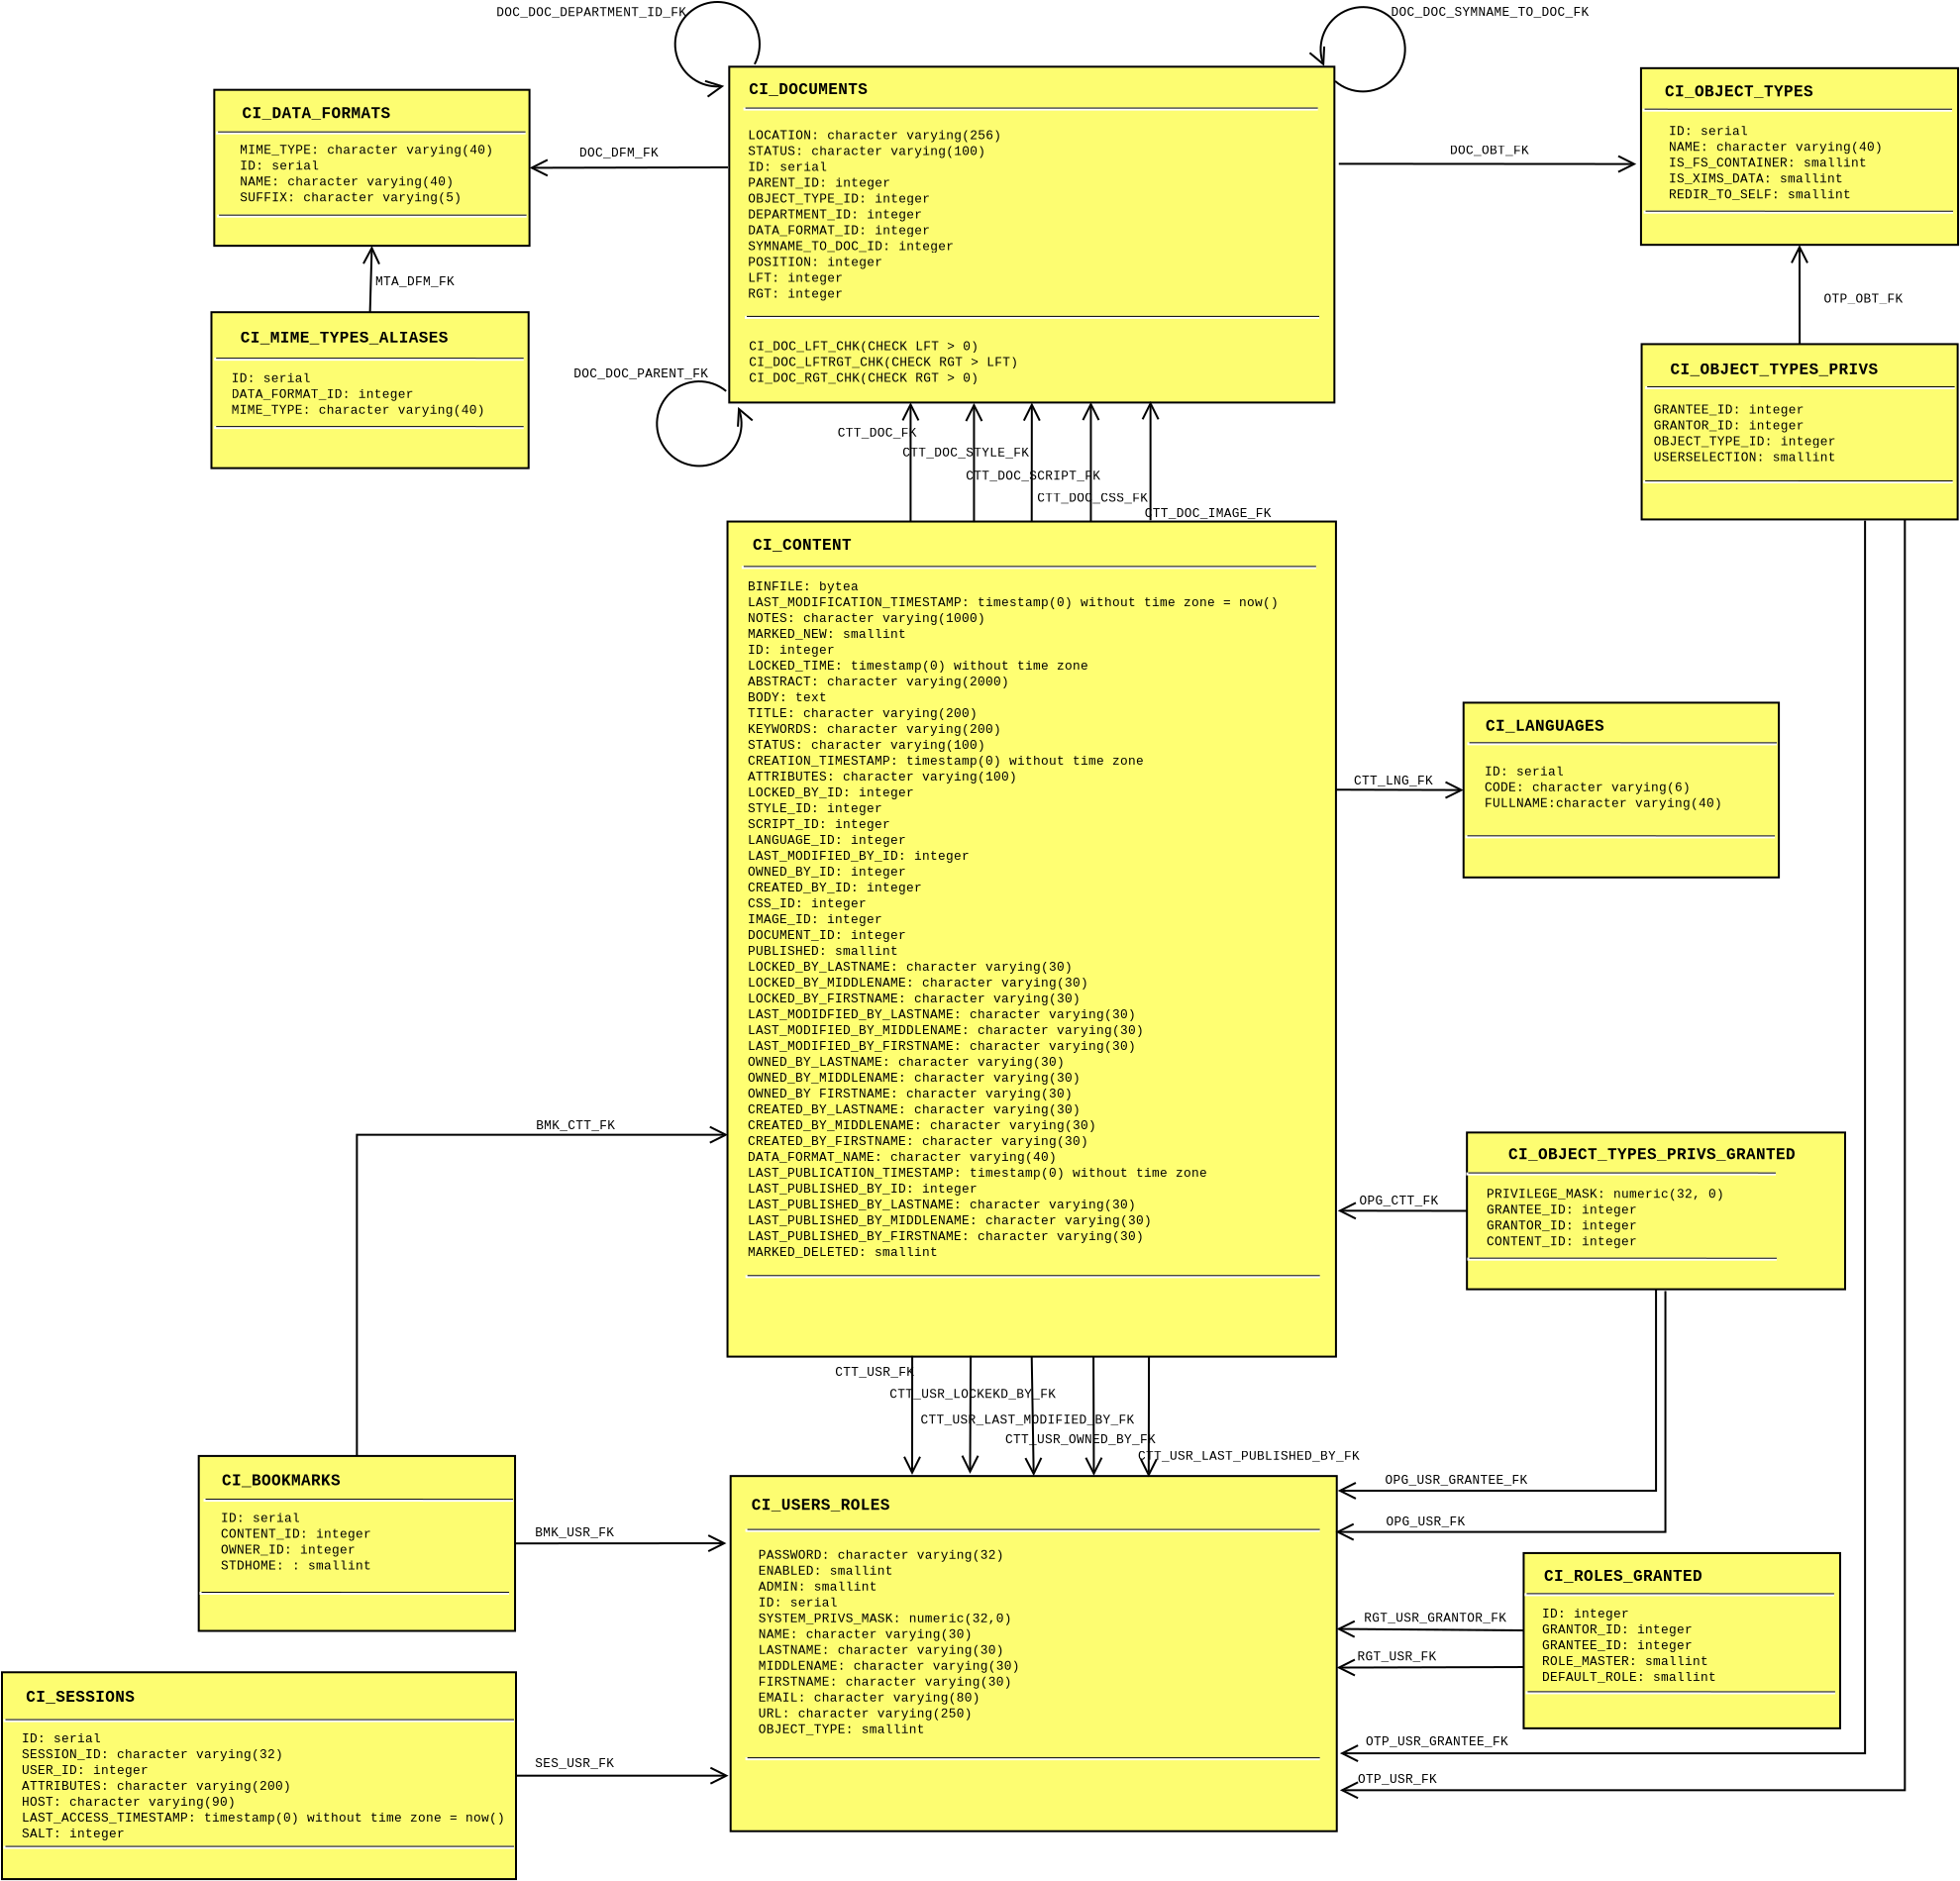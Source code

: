 <?xml version="1.0" encoding="UTF-8"?>
<dia:diagram xmlns:dia="http://www.lysator.liu.se/~alla/dia/"><dia:layer name="Background" visible="true"><dia:group><dia:object type="Standard - Box" version="0" id="O0"><dia:attribute name="obj_pos"><dia:point val="0.783,88.139"/></dia:attribute><dia:attribute name="obj_bb"><dia:rectangle val="0.733,88.089;26.783,98.629"/></dia:attribute><dia:attribute name="elem_corner"><dia:point val="0.783,88.139"/></dia:attribute><dia:attribute name="elem_width"><dia:real val="25.95"/></dia:attribute><dia:attribute name="elem_height"><dia:real val="10.44"/></dia:attribute><dia:attribute name="inner_color"><dia:color val="#fdfd71"/></dia:attribute><dia:attribute name="show_background"><dia:boolean val="true"/></dia:attribute></dia:object><dia:object type="Standard - Text" version="0" id="O1"><dia:attribute name="obj_pos"><dia:point val="4.633,89.629"/></dia:attribute><dia:attribute name="obj_bb"><dia:rectangle val="1.333,88.779;7.933,90.079"/></dia:attribute><dia:attribute name="text"><dia:composite type="text"><dia:attribute name="string"><dia:string>#CI_SESSIONS#</dia:string></dia:attribute><dia:attribute name="font"><dia:font family="courier new" style="80" name="Courier-Bold"/></dia:attribute><dia:attribute name="height"><dia:real val="1"/></dia:attribute><dia:attribute name="pos"><dia:point val="4.633,89.629"/></dia:attribute><dia:attribute name="color"><dia:color val="#000000"/></dia:attribute><dia:attribute name="alignment"><dia:enum val="1"/></dia:attribute></dia:composite></dia:attribute></dia:object><dia:object type="Standard - Text" version="0" id="O2"><dia:attribute name="obj_pos"><dia:point val="1.783,91.679"/></dia:attribute><dia:attribute name="obj_bb"><dia:rectangle val="1.783,90.979;32.283,96.779"/></dia:attribute><dia:attribute name="text"><dia:composite type="text"><dia:attribute name="string"><dia:string>#ID: serial
SESSION_ID: character varying(32)
USER_ID: integer
ATTRIBUTES: character varying(200)
HOST: character varying(90)
LAST_ACCESS_TIMESTAMP: timestamp(0) without time zone = now()
SALT: integer#</dia:string></dia:attribute><dia:attribute name="font"><dia:font family="courier new" style="0" name="Courier"/></dia:attribute><dia:attribute name="height"><dia:real val="0.8"/></dia:attribute><dia:attribute name="pos"><dia:point val="1.783,91.679"/></dia:attribute><dia:attribute name="color"><dia:color val="#000000"/></dia:attribute><dia:attribute name="alignment"><dia:enum val="0"/></dia:attribute></dia:composite></dia:attribute></dia:object><dia:group><dia:object type="Standard - Line" version="0" id="O3"><dia:attribute name="obj_pos"><dia:point val="0.858,90.579"/></dia:attribute><dia:attribute name="obj_bb"><dia:rectangle val="0.783,90.504;26.708,90.654"/></dia:attribute><dia:attribute name="conn_endpoints"><dia:point val="0.858,90.579"/><dia:point val="26.633,90.579"/></dia:attribute><dia:attribute name="numcp"><dia:int val="1"/></dia:attribute><dia:attribute name="line_color"><dia:color val="#ffffff"/></dia:attribute><dia:attribute name="line_width"><dia:real val="0.15"/></dia:attribute></dia:object><dia:object type="Standard - Line" version="0" id="O4"><dia:attribute name="obj_pos"><dia:point val="0.958,90.529"/></dia:attribute><dia:attribute name="obj_bb"><dia:rectangle val="0.958,90.529;26.633,90.529"/></dia:attribute><dia:attribute name="conn_endpoints"><dia:point val="0.958,90.529"/><dia:point val="26.633,90.529"/></dia:attribute><dia:attribute name="numcp"><dia:int val="1"/></dia:attribute><dia:attribute name="line_width"><dia:real val="0"/></dia:attribute></dia:object></dia:group><dia:group><dia:object type="Standard - Line" version="0" id="O5"><dia:attribute name="obj_pos"><dia:point val="0.858,96.979"/></dia:attribute><dia:attribute name="obj_bb"><dia:rectangle val="0.783,96.904;26.708,97.054"/></dia:attribute><dia:attribute name="conn_endpoints"><dia:point val="0.858,96.979"/><dia:point val="26.633,96.979"/></dia:attribute><dia:attribute name="numcp"><dia:int val="1"/></dia:attribute><dia:attribute name="line_color"><dia:color val="#ffffff"/></dia:attribute><dia:attribute name="line_width"><dia:real val="0.15"/></dia:attribute></dia:object><dia:object type="Standard - Line" version="0" id="O6"><dia:attribute name="obj_pos"><dia:point val="0.958,96.929"/></dia:attribute><dia:attribute name="obj_bb"><dia:rectangle val="0.958,96.929;26.633,96.929"/></dia:attribute><dia:attribute name="conn_endpoints"><dia:point val="0.958,96.929"/><dia:point val="26.633,96.929"/></dia:attribute><dia:attribute name="numcp"><dia:int val="1"/></dia:attribute><dia:attribute name="line_width"><dia:real val="0"/></dia:attribute></dia:object></dia:group></dia:group><dia:group><dia:object type="Standard - Box" version="0" id="O7"><dia:attribute name="obj_pos"><dia:point val="11.5,8.259"/></dia:attribute><dia:attribute name="obj_bb"><dia:rectangle val="11.45,8.209;27.464,16.182"/></dia:attribute><dia:attribute name="elem_corner"><dia:point val="11.5,8.259"/></dia:attribute><dia:attribute name="elem_width"><dia:real val="15.914"/></dia:attribute><dia:attribute name="elem_height"><dia:real val="7.873"/></dia:attribute><dia:attribute name="inner_color"><dia:color val="#fdfd71"/></dia:attribute><dia:attribute name="show_background"><dia:boolean val="true"/></dia:attribute></dia:object><dia:object type="Standard - Text" version="0" id="O8"><dia:attribute name="obj_pos"><dia:point val="16.664,9.682"/></dia:attribute><dia:attribute name="obj_bb"><dia:rectangle val="12.164,8.832;21.164,10.132"/></dia:attribute><dia:attribute name="text"><dia:composite type="text"><dia:attribute name="string"><dia:string>#CI_DATA_FORMATS#</dia:string></dia:attribute><dia:attribute name="font"><dia:font family="courier new" style="80" name="Courier-Bold"/></dia:attribute><dia:attribute name="height"><dia:real val="1"/></dia:attribute><dia:attribute name="pos"><dia:point val="16.664,9.682"/></dia:attribute><dia:attribute name="color"><dia:color val="#000000"/></dia:attribute><dia:attribute name="alignment"><dia:enum val="1"/></dia:attribute></dia:composite></dia:attribute></dia:object><dia:object type="Standard - Text" version="0" id="O9"><dia:attribute name="obj_pos"><dia:point val="12.8,11.484"/></dia:attribute><dia:attribute name="obj_bb"><dia:rectangle val="12.8,10.784;28.8,14.184"/></dia:attribute><dia:attribute name="text"><dia:composite type="text"><dia:attribute name="string"><dia:string>#MIME_TYPE: character varying(40)
ID: serial
NAME: character varying(40)
SUFFIX: character varying(5)#</dia:string></dia:attribute><dia:attribute name="font"><dia:font family="courier new" style="0" name="Courier"/></dia:attribute><dia:attribute name="height"><dia:real val="0.8"/></dia:attribute><dia:attribute name="pos"><dia:point val="12.8,11.484"/></dia:attribute><dia:attribute name="color"><dia:color val="#000000"/></dia:attribute><dia:attribute name="alignment"><dia:enum val="0"/></dia:attribute></dia:composite></dia:attribute></dia:object><dia:group><dia:object type="Standard - Line" version="0" id="O10"><dia:attribute name="obj_pos"><dia:point val="11.639,14.632"/></dia:attribute><dia:attribute name="obj_bb"><dia:rectangle val="11.564,14.557;27.339,14.71"/></dia:attribute><dia:attribute name="conn_endpoints"><dia:point val="11.639,14.632"/><dia:point val="27.264,14.635"/></dia:attribute><dia:attribute name="numcp"><dia:int val="1"/></dia:attribute><dia:attribute name="line_color"><dia:color val="#ffffff"/></dia:attribute><dia:attribute name="line_width"><dia:real val="0.15"/></dia:attribute></dia:object><dia:object type="Standard - Line" version="0" id="O11"><dia:attribute name="obj_pos"><dia:point val="11.739,14.582"/></dia:attribute><dia:attribute name="obj_bb"><dia:rectangle val="11.739,14.582;27.264,14.585"/></dia:attribute><dia:attribute name="conn_endpoints"><dia:point val="11.739,14.582"/><dia:point val="27.264,14.585"/></dia:attribute><dia:attribute name="numcp"><dia:int val="1"/></dia:attribute><dia:attribute name="line_width"><dia:real val="0"/></dia:attribute></dia:object></dia:group><dia:group><dia:object type="Standard - Line" version="0" id="O12"><dia:attribute name="obj_pos"><dia:point val="11.589,10.432"/></dia:attribute><dia:attribute name="obj_bb"><dia:rectangle val="11.514,10.357;27.289,10.51"/></dia:attribute><dia:attribute name="conn_endpoints"><dia:point val="11.589,10.432"/><dia:point val="27.214,10.435"/></dia:attribute><dia:attribute name="numcp"><dia:int val="1"/></dia:attribute><dia:attribute name="line_color"><dia:color val="#ffffff"/></dia:attribute><dia:attribute name="line_width"><dia:real val="0.15"/></dia:attribute></dia:object><dia:object type="Standard - Line" version="0" id="O13"><dia:attribute name="obj_pos"><dia:point val="11.689,10.382"/></dia:attribute><dia:attribute name="obj_bb"><dia:rectangle val="11.689,10.382;27.214,10.385"/></dia:attribute><dia:attribute name="conn_endpoints"><dia:point val="11.689,10.382"/><dia:point val="27.214,10.385"/></dia:attribute><dia:attribute name="numcp"><dia:int val="1"/></dia:attribute><dia:attribute name="line_width"><dia:real val="0"/></dia:attribute></dia:object></dia:group></dia:group><dia:group><dia:object type="Standard - Box" version="0" id="O14"><dia:attribute name="obj_pos"><dia:point val="74.57,39.196"/></dia:attribute><dia:attribute name="obj_bb"><dia:rectangle val="74.52,39.146;90.537,48.066"/></dia:attribute><dia:attribute name="elem_corner"><dia:point val="74.57,39.196"/></dia:attribute><dia:attribute name="elem_width"><dia:real val="15.918"/></dia:attribute><dia:attribute name="elem_height"><dia:real val="8.82"/></dia:attribute><dia:attribute name="inner_color"><dia:color val="#fdfd71"/></dia:attribute><dia:attribute name="show_background"><dia:boolean val="true"/></dia:attribute></dia:object><dia:object type="Standard - Text" version="0" id="O15"><dia:attribute name="obj_pos"><dia:point val="78.687,40.617"/></dia:attribute><dia:attribute name="obj_bb"><dia:rectangle val="75.087,39.767;82.287,41.066"/></dia:attribute><dia:attribute name="text"><dia:composite type="text"><dia:attribute name="string"><dia:string>#CI_LANGUAGES#</dia:string></dia:attribute><dia:attribute name="font"><dia:font family="courier new" style="80" name="Courier-Bold"/></dia:attribute><dia:attribute name="height"><dia:real val="1"/></dia:attribute><dia:attribute name="pos"><dia:point val="78.687,40.617"/></dia:attribute><dia:attribute name="color"><dia:color val="#000000"/></dia:attribute><dia:attribute name="alignment"><dia:enum val="1"/></dia:attribute></dia:composite></dia:attribute></dia:object><dia:object type="Standard - Text" version="0" id="O16"><dia:attribute name="obj_pos"><dia:point val="75.637,42.867"/></dia:attribute><dia:attribute name="obj_bb"><dia:rectangle val="75.637,42.166;90.637,44.767"/></dia:attribute><dia:attribute name="text"><dia:composite type="text"><dia:attribute name="string"><dia:string>#ID: serial
CODE: character varying(6)
FULLNAME:character varying(40)#</dia:string></dia:attribute><dia:attribute name="font"><dia:font family="courier new" style="0" name="Courier"/></dia:attribute><dia:attribute name="height"><dia:real val="0.8"/></dia:attribute><dia:attribute name="pos"><dia:point val="75.637,42.867"/></dia:attribute><dia:attribute name="color"><dia:color val="#000000"/></dia:attribute><dia:attribute name="alignment"><dia:enum val="0"/></dia:attribute></dia:composite></dia:attribute></dia:object><dia:group><dia:object type="Standard - Line" version="0" id="O17"><dia:attribute name="obj_pos"><dia:point val="74.662,45.967"/></dia:attribute><dia:attribute name="obj_bb"><dia:rectangle val="74.587,45.892;90.362,46.045"/></dia:attribute><dia:attribute name="conn_endpoints"><dia:point val="74.662,45.967"/><dia:point val="90.287,45.97"/></dia:attribute><dia:attribute name="numcp"><dia:int val="1"/></dia:attribute><dia:attribute name="line_color"><dia:color val="#ffffff"/></dia:attribute><dia:attribute name="line_width"><dia:real val="0.15"/></dia:attribute></dia:object><dia:object type="Standard - Line" version="0" id="O18"><dia:attribute name="obj_pos"><dia:point val="74.762,45.916"/></dia:attribute><dia:attribute name="obj_bb"><dia:rectangle val="74.762,45.916;90.287,45.92"/></dia:attribute><dia:attribute name="conn_endpoints"><dia:point val="74.762,45.916"/><dia:point val="90.287,45.92"/></dia:attribute><dia:attribute name="numcp"><dia:int val="1"/></dia:attribute><dia:attribute name="line_width"><dia:real val="0"/></dia:attribute></dia:object></dia:group><dia:group><dia:object type="Standard - Line" version="0" id="O19"><dia:attribute name="obj_pos"><dia:point val="74.762,41.267"/></dia:attribute><dia:attribute name="obj_bb"><dia:rectangle val="74.687,41.191;90.462,41.345"/></dia:attribute><dia:attribute name="conn_endpoints"><dia:point val="74.762,41.267"/><dia:point val="90.387,41.27"/></dia:attribute><dia:attribute name="numcp"><dia:int val="1"/></dia:attribute><dia:attribute name="line_color"><dia:color val="#ffffff"/></dia:attribute><dia:attribute name="line_width"><dia:real val="0.15"/></dia:attribute></dia:object><dia:object type="Standard - Line" version="0" id="O20"><dia:attribute name="obj_pos"><dia:point val="74.862,41.217"/></dia:attribute><dia:attribute name="obj_bb"><dia:rectangle val="74.862,41.217;90.387,41.22"/></dia:attribute><dia:attribute name="conn_endpoints"><dia:point val="74.862,41.217"/><dia:point val="90.387,41.22"/></dia:attribute><dia:attribute name="numcp"><dia:int val="1"/></dia:attribute><dia:attribute name="line_width"><dia:real val="0"/></dia:attribute></dia:object></dia:group></dia:group><dia:group><dia:object type="Standard - Box" version="0" id="O21"><dia:attribute name="obj_pos"><dia:point val="10.717,77.22"/></dia:attribute><dia:attribute name="obj_bb"><dia:rectangle val="10.667,77.17;26.735,86.1"/></dia:attribute><dia:attribute name="elem_corner"><dia:point val="10.717,77.22"/></dia:attribute><dia:attribute name="elem_width"><dia:real val="15.968"/></dia:attribute><dia:attribute name="elem_height"><dia:real val="8.831"/></dia:attribute><dia:attribute name="inner_color"><dia:color val="#fdfd71"/></dia:attribute><dia:attribute name="show_background"><dia:boolean val="true"/></dia:attribute></dia:object><dia:object type="Standard - Text" version="0" id="O22"><dia:attribute name="obj_pos"><dia:point val="14.885,78.701"/></dia:attribute><dia:attribute name="obj_bb"><dia:rectangle val="11.285,77.85;18.485,79.15"/></dia:attribute><dia:attribute name="text"><dia:composite type="text"><dia:attribute name="string"><dia:string>#CI_BOOKMARKS#</dia:string></dia:attribute><dia:attribute name="font"><dia:font family="courier new" style="80" name="Courier-Bold"/></dia:attribute><dia:attribute name="height"><dia:real val="1"/></dia:attribute><dia:attribute name="pos"><dia:point val="14.885,78.701"/></dia:attribute><dia:attribute name="color"><dia:color val="#000000"/></dia:attribute><dia:attribute name="alignment"><dia:enum val="1"/></dia:attribute></dia:composite></dia:attribute></dia:object><dia:object type="Standard - Text" version="0" id="O23"><dia:attribute name="obj_pos"><dia:point val="11.835,80.55"/></dia:attribute><dia:attribute name="obj_bb"><dia:rectangle val="11.835,79.85;21.335,83.251"/></dia:attribute><dia:attribute name="text"><dia:composite type="text"><dia:attribute name="string"><dia:string>#ID: serial
CONTENT_ID: integer
OWNER_ID: integer
STDHOME: : smallint#</dia:string></dia:attribute><dia:attribute name="font"><dia:font family="courier new" style="0" name="Courier"/></dia:attribute><dia:attribute name="height"><dia:real val="0.8"/></dia:attribute><dia:attribute name="pos"><dia:point val="11.835,80.55"/></dia:attribute><dia:attribute name="color"><dia:color val="#000000"/></dia:attribute><dia:attribute name="alignment"><dia:enum val="0"/></dia:attribute></dia:composite></dia:attribute></dia:object><dia:group><dia:object type="Standard - Line" version="0" id="O24"><dia:attribute name="obj_pos"><dia:point val="10.96,79.453"/></dia:attribute><dia:attribute name="obj_bb"><dia:rectangle val="10.885,79.378;26.66,79.531"/></dia:attribute><dia:attribute name="conn_endpoints"><dia:point val="10.96,79.453"/><dia:point val="26.585,79.456"/></dia:attribute><dia:attribute name="numcp"><dia:int val="1"/></dia:attribute><dia:attribute name="line_color"><dia:color val="#ffffff"/></dia:attribute><dia:attribute name="line_width"><dia:real val="0.15"/></dia:attribute></dia:object><dia:object type="Standard - Line" version="0" id="O25"><dia:attribute name="obj_pos"><dia:point val="11.06,79.403"/></dia:attribute><dia:attribute name="obj_bb"><dia:rectangle val="11.06,79.403;26.585,79.406"/></dia:attribute><dia:attribute name="conn_endpoints"><dia:point val="11.06,79.403"/><dia:point val="26.585,79.406"/></dia:attribute><dia:attribute name="numcp"><dia:int val="1"/></dia:attribute><dia:attribute name="line_width"><dia:real val="0"/></dia:attribute></dia:object></dia:group><dia:group><dia:object type="Standard - Line" version="0" id="O26"><dia:attribute name="obj_pos"><dia:point val="10.76,84.15"/></dia:attribute><dia:attribute name="obj_bb"><dia:rectangle val="10.685,84.076;26.46,84.229"/></dia:attribute><dia:attribute name="conn_endpoints"><dia:point val="10.76,84.15"/><dia:point val="26.385,84.154"/></dia:attribute><dia:attribute name="numcp"><dia:int val="1"/></dia:attribute><dia:attribute name="line_color"><dia:color val="#ffffff"/></dia:attribute><dia:attribute name="line_width"><dia:real val="0.15"/></dia:attribute></dia:object><dia:object type="Standard - Line" version="0" id="O27"><dia:attribute name="obj_pos"><dia:point val="10.86,84.1"/></dia:attribute><dia:attribute name="obj_bb"><dia:rectangle val="10.86,84.1;26.385,84.104"/></dia:attribute><dia:attribute name="conn_endpoints"><dia:point val="10.86,84.1"/><dia:point val="26.385,84.104"/></dia:attribute><dia:attribute name="numcp"><dia:int val="1"/></dia:attribute><dia:attribute name="line_width"><dia:real val="0"/></dia:attribute></dia:object></dia:group></dia:group><dia:group><dia:object type="Standard - Box" version="0" id="O28"><dia:attribute name="obj_pos"><dia:point val="37.499,7.093"/></dia:attribute><dia:attribute name="obj_bb"><dia:rectangle val="37.449,7.043;68.1,24.095"/></dia:attribute><dia:attribute name="elem_corner"><dia:point val="37.499,7.093"/></dia:attribute><dia:attribute name="elem_width"><dia:real val="30.551"/></dia:attribute><dia:attribute name="elem_height"><dia:real val="16.952"/></dia:attribute><dia:attribute name="inner_color"><dia:color val="#fdfd71"/></dia:attribute><dia:attribute name="show_background"><dia:boolean val="true"/></dia:attribute></dia:object><dia:object type="Standard - Text" version="0" id="O29"><dia:attribute name="obj_pos"><dia:point val="41.499,8.479"/></dia:attribute><dia:attribute name="obj_bb"><dia:rectangle val="37.899,7.629;45.099,8.929"/></dia:attribute><dia:attribute name="text"><dia:composite type="text"><dia:attribute name="string"><dia:string>#CI_DOCUMENTS#</dia:string></dia:attribute><dia:attribute name="font"><dia:font family="courier new" style="80" name="Courier-Bold"/></dia:attribute><dia:attribute name="height"><dia:real val="1"/></dia:attribute><dia:attribute name="pos"><dia:point val="41.499,8.479"/></dia:attribute><dia:attribute name="color"><dia:color val="#000000"/></dia:attribute><dia:attribute name="alignment"><dia:enum val="1"/></dia:attribute></dia:composite></dia:attribute></dia:object><dia:object type="Standard - Text" version="0" id="O30"><dia:attribute name="obj_pos"><dia:point val="38.449,10.745"/></dia:attribute><dia:attribute name="obj_bb"><dia:rectangle val="38.449,10.045;54.449,19.045"/></dia:attribute><dia:attribute name="text"><dia:composite type="text"><dia:attribute name="string"><dia:string>#LOCATION: character varying(256)
STATUS: character varying(100)
ID: serial
PARENT_ID: integer
OBJECT_TYPE_ID: integer
DEPARTMENT_ID: integer
DATA_FORMAT_ID: integer
SYMNAME_TO_DOC_ID: integer
POSITION: integer
LFT: integer
RGT: integer#</dia:string></dia:attribute><dia:attribute name="font"><dia:font family="courier new" style="0" name="Courier"/></dia:attribute><dia:attribute name="height"><dia:real val="0.8"/></dia:attribute><dia:attribute name="pos"><dia:point val="38.449,10.745"/></dia:attribute><dia:attribute name="color"><dia:color val="#000000"/></dia:attribute><dia:attribute name="alignment"><dia:enum val="0"/></dia:attribute></dia:composite></dia:attribute></dia:object><dia:object type="Standard - Text" version="0" id="O31"><dia:attribute name="obj_pos"><dia:point val="38.499,21.395"/></dia:attribute><dia:attribute name="obj_bb"><dia:rectangle val="38.499,20.695;55.499,23.295"/></dia:attribute><dia:attribute name="text"><dia:composite type="text"><dia:attribute name="string"><dia:string>#CI_DOC_LFT_CHK(CHECK LFT &gt; 0)
CI_DOC_LFTRGT_CHK(CHECK RGT &gt; LFT)
CI_DOC_RGT_CHK(CHECK RGT &gt; 0)#</dia:string></dia:attribute><dia:attribute name="font"><dia:font family="courier new" style="0" name="Courier"/></dia:attribute><dia:attribute name="height"><dia:real val="0.8"/></dia:attribute><dia:attribute name="pos"><dia:point val="38.499,21.395"/></dia:attribute><dia:attribute name="color"><dia:color val="#000000"/></dia:attribute><dia:attribute name="alignment"><dia:enum val="0"/></dia:attribute></dia:composite></dia:attribute></dia:object><dia:group><dia:object type="Standard - Line" version="0" id="O32"><dia:attribute name="obj_pos"><dia:point val="38.215,9.229"/></dia:attribute><dia:attribute name="obj_bb"><dia:rectangle val="38.14,9.154;67.29,9.304"/></dia:attribute><dia:attribute name="conn_endpoints"><dia:point val="38.215,9.229"/><dia:point val="67.215,9.229"/></dia:attribute><dia:attribute name="numcp"><dia:int val="1"/></dia:attribute><dia:attribute name="line_color"><dia:color val="#ffffff"/></dia:attribute><dia:attribute name="line_width"><dia:real val="0.15"/></dia:attribute></dia:object><dia:object type="Standard - Line" version="0" id="O33"><dia:attribute name="obj_pos"><dia:point val="38.315,9.179"/></dia:attribute><dia:attribute name="obj_bb"><dia:rectangle val="38.315,9.179;67.215,9.179"/></dia:attribute><dia:attribute name="conn_endpoints"><dia:point val="38.315,9.179"/><dia:point val="67.215,9.179"/></dia:attribute><dia:attribute name="numcp"><dia:int val="1"/></dia:attribute><dia:attribute name="line_width"><dia:real val="0"/></dia:attribute></dia:object></dia:group><dia:group><dia:object type="Standard - Line" version="0" id="O34"><dia:attribute name="obj_pos"><dia:point val="38.285,19.745"/></dia:attribute><dia:attribute name="obj_bb"><dia:rectangle val="38.21,19.67;67.36,19.82"/></dia:attribute><dia:attribute name="conn_endpoints"><dia:point val="38.285,19.745"/><dia:point val="67.285,19.745"/></dia:attribute><dia:attribute name="numcp"><dia:int val="1"/></dia:attribute><dia:attribute name="line_color"><dia:color val="#ffffff"/></dia:attribute><dia:attribute name="line_width"><dia:real val="0.15"/></dia:attribute></dia:object><dia:object type="Standard - Line" version="0" id="O35"><dia:attribute name="obj_pos"><dia:point val="38.385,19.695"/></dia:attribute><dia:attribute name="obj_bb"><dia:rectangle val="38.385,19.695;67.285,19.695"/></dia:attribute><dia:attribute name="conn_endpoints"><dia:point val="38.385,19.695"/><dia:point val="67.285,19.695"/></dia:attribute><dia:attribute name="numcp"><dia:int val="1"/></dia:attribute><dia:attribute name="line_width"><dia:real val="0"/></dia:attribute></dia:object></dia:group></dia:group><dia:group><dia:object type="Standard - Box" version="0" id="O36"><dia:attribute name="obj_pos"><dia:point val="37.568,78.233"/></dia:attribute><dia:attribute name="obj_bb"><dia:rectangle val="37.518,78.183;68.22,96.21"/></dia:attribute><dia:attribute name="elem_corner"><dia:point val="37.568,78.233"/></dia:attribute><dia:attribute name="elem_width"><dia:real val="30.602"/></dia:attribute><dia:attribute name="elem_height"><dia:real val="17.928"/></dia:attribute><dia:attribute name="inner_color"><dia:color val="#fdfd71"/></dia:attribute><dia:attribute name="show_background"><dia:boolean val="true"/></dia:attribute></dia:object><dia:object type="Standard - Text" version="0" id="O37"><dia:attribute name="obj_pos"><dia:point val="42.118,79.934"/></dia:attribute><dia:attribute name="obj_bb"><dia:rectangle val="37.918,79.085;46.318,80.385"/></dia:attribute><dia:attribute name="text"><dia:composite type="text"><dia:attribute name="string"><dia:string>#CI_USERS_ROLES#</dia:string></dia:attribute><dia:attribute name="font"><dia:font family="courier new" style="80" name="Courier-Bold"/></dia:attribute><dia:attribute name="height"><dia:real val="1"/></dia:attribute><dia:attribute name="pos"><dia:point val="42.118,79.934"/></dia:attribute><dia:attribute name="color"><dia:color val="#000000"/></dia:attribute><dia:attribute name="alignment"><dia:enum val="1"/></dia:attribute></dia:composite></dia:attribute></dia:object><dia:object type="Standard - Text" version="0" id="O38"><dia:attribute name="obj_pos"><dia:point val="38.975,82.41"/></dia:attribute><dia:attribute name="obj_bb"><dia:rectangle val="38.975,81.71;55.475,91.51"/></dia:attribute><dia:attribute name="text"><dia:composite type="text"><dia:attribute name="string"><dia:string>#PASSWORD: character varying(32)
ENABLED: smallint
ADMIN: smallint
ID: serial
SYSTEM_PRIVS_MASK: numeric(32,0)
NAME: character varying(30)
LASTNAME: character varying(30)
MIDDLENAME: character varying(30)
FIRSTNAME: character varying(30)
EMAIL: character varying(80)
URL: character varying(250)
OBJECT_TYPE: smallint#</dia:string></dia:attribute><dia:attribute name="font"><dia:font family="courier new" style="0" name="Courier"/></dia:attribute><dia:attribute name="height"><dia:real val="0.8"/></dia:attribute><dia:attribute name="pos"><dia:point val="38.975,82.41"/></dia:attribute><dia:attribute name="color"><dia:color val="#000000"/></dia:attribute><dia:attribute name="alignment"><dia:enum val="0"/></dia:attribute></dia:composite></dia:attribute></dia:object><dia:group><dia:object type="Standard - Line" version="0" id="O39"><dia:attribute name="obj_pos"><dia:point val="38.313,80.98"/></dia:attribute><dia:attribute name="obj_bb"><dia:rectangle val="38.238,80.905;67.388,81.055"/></dia:attribute><dia:attribute name="conn_endpoints"><dia:point val="38.313,80.98"/><dia:point val="67.313,80.98"/></dia:attribute><dia:attribute name="numcp"><dia:int val="1"/></dia:attribute><dia:attribute name="line_color"><dia:color val="#ffffff"/></dia:attribute><dia:attribute name="line_width"><dia:real val="0.15"/></dia:attribute></dia:object><dia:object type="Standard - Line" version="0" id="O40"><dia:attribute name="obj_pos"><dia:point val="38.413,80.93"/></dia:attribute><dia:attribute name="obj_bb"><dia:rectangle val="38.413,80.93;67.313,80.93"/></dia:attribute><dia:attribute name="conn_endpoints"><dia:point val="38.413,80.93"/><dia:point val="67.313,80.93"/></dia:attribute><dia:attribute name="numcp"><dia:int val="1"/></dia:attribute><dia:attribute name="line_width"><dia:real val="0"/></dia:attribute></dia:object></dia:group><dia:group><dia:object type="Standard - Line" version="0" id="O41"><dia:attribute name="obj_pos"><dia:point val="38.316,92.505"/></dia:attribute><dia:attribute name="obj_bb"><dia:rectangle val="38.241,92.43;67.391,92.581"/></dia:attribute><dia:attribute name="conn_endpoints"><dia:point val="38.316,92.505"/><dia:point val="67.316,92.505"/></dia:attribute><dia:attribute name="numcp"><dia:int val="1"/></dia:attribute><dia:attribute name="line_color"><dia:color val="#ffffff"/></dia:attribute><dia:attribute name="line_width"><dia:real val="0.15"/></dia:attribute></dia:object><dia:object type="Standard - Line" version="0" id="O42"><dia:attribute name="obj_pos"><dia:point val="38.416,92.456"/></dia:attribute><dia:attribute name="obj_bb"><dia:rectangle val="38.416,92.456;67.316,92.456"/></dia:attribute><dia:attribute name="conn_endpoints"><dia:point val="38.416,92.456"/><dia:point val="67.316,92.456"/></dia:attribute><dia:attribute name="numcp"><dia:int val="1"/></dia:attribute><dia:attribute name="line_width"><dia:real val="0"/></dia:attribute></dia:object></dia:group></dia:group><dia:group><dia:object type="Standard - Box" version="0" id="O43"><dia:attribute name="obj_pos"><dia:point val="83.529,7.166"/></dia:attribute><dia:attribute name="obj_bb"><dia:rectangle val="83.479,7.116;99.585,16.134"/></dia:attribute><dia:attribute name="elem_corner"><dia:point val="83.529,7.166"/></dia:attribute><dia:attribute name="elem_width"><dia:real val="16.006"/></dia:attribute><dia:attribute name="elem_height"><dia:real val="8.918"/></dia:attribute><dia:attribute name="inner_color"><dia:color val="#fdfd71"/></dia:attribute><dia:attribute name="show_background"><dia:boolean val="true"/></dia:attribute></dia:object><dia:object type="Standard - Text" version="0" id="O44"><dia:attribute name="obj_pos"><dia:point val="88.485,8.584"/></dia:attribute><dia:attribute name="obj_bb"><dia:rectangle val="83.985,7.734;92.985,9.034"/></dia:attribute><dia:attribute name="text"><dia:composite type="text"><dia:attribute name="string"><dia:string>#CI_OBJECT_TYPES#</dia:string></dia:attribute><dia:attribute name="font"><dia:font family="courier new" style="80" name="Courier-Bold"/></dia:attribute><dia:attribute name="height"><dia:real val="1"/></dia:attribute><dia:attribute name="pos"><dia:point val="88.485,8.584"/></dia:attribute><dia:attribute name="color"><dia:color val="#000000"/></dia:attribute><dia:attribute name="alignment"><dia:enum val="1"/></dia:attribute></dia:composite></dia:attribute></dia:object><dia:object type="Standard - Text" version="0" id="O45"><dia:attribute name="obj_pos"><dia:point val="84.929,10.541"/></dia:attribute><dia:attribute name="obj_bb"><dia:rectangle val="84.929,9.841;98.429,14.041"/></dia:attribute><dia:attribute name="text"><dia:composite type="text"><dia:attribute name="string"><dia:string>#ID: serial
NAME: character varying(40)
IS_FS_CONTAINER: smallint
IS_XIMS_DATA: smallint
REDIR_TO_SELF: smallint#</dia:string></dia:attribute><dia:attribute name="font"><dia:font family="courier new" style="0" name="Courier"/></dia:attribute><dia:attribute name="height"><dia:real val="0.8"/></dia:attribute><dia:attribute name="pos"><dia:point val="84.929,10.541"/></dia:attribute><dia:attribute name="color"><dia:color val="#000000"/></dia:attribute><dia:attribute name="alignment"><dia:enum val="0"/></dia:attribute></dia:composite></dia:attribute></dia:object><dia:group><dia:object type="Standard - Line" version="0" id="O46"><dia:attribute name="obj_pos"><dia:point val="83.61,9.285"/></dia:attribute><dia:attribute name="obj_bb"><dia:rectangle val="83.535,9.21;99.31,9.363"/></dia:attribute><dia:attribute name="conn_endpoints"><dia:point val="83.61,9.285"/><dia:point val="99.235,9.288"/></dia:attribute><dia:attribute name="numcp"><dia:int val="1"/></dia:attribute><dia:attribute name="line_color"><dia:color val="#ffffff"/></dia:attribute><dia:attribute name="line_width"><dia:real val="0.15"/></dia:attribute></dia:object><dia:object type="Standard - Line" version="0" id="O47"><dia:attribute name="obj_pos"><dia:point val="83.71,9.235"/></dia:attribute><dia:attribute name="obj_bb"><dia:rectangle val="83.71,9.235;99.235,9.238"/></dia:attribute><dia:attribute name="conn_endpoints"><dia:point val="83.71,9.235"/><dia:point val="99.235,9.238"/></dia:attribute><dia:attribute name="numcp"><dia:int val="1"/></dia:attribute><dia:attribute name="line_width"><dia:real val="0"/></dia:attribute></dia:object></dia:group><dia:group><dia:object type="Standard - Line" version="0" id="O48"><dia:attribute name="obj_pos"><dia:point val="83.66,14.434"/></dia:attribute><dia:attribute name="obj_bb"><dia:rectangle val="83.585,14.359;99.36,14.512"/></dia:attribute><dia:attribute name="conn_endpoints"><dia:point val="83.66,14.434"/><dia:point val="99.285,14.437"/></dia:attribute><dia:attribute name="numcp"><dia:int val="1"/></dia:attribute><dia:attribute name="line_color"><dia:color val="#ffffff"/></dia:attribute><dia:attribute name="line_width"><dia:real val="0.15"/></dia:attribute></dia:object><dia:object type="Standard - Line" version="0" id="O49"><dia:attribute name="obj_pos"><dia:point val="83.76,14.384"/></dia:attribute><dia:attribute name="obj_bb"><dia:rectangle val="83.76,14.384;99.285,14.387"/></dia:attribute><dia:attribute name="conn_endpoints"><dia:point val="83.76,14.384"/><dia:point val="99.285,14.387"/></dia:attribute><dia:attribute name="numcp"><dia:int val="1"/></dia:attribute><dia:attribute name="line_width"><dia:real val="0"/></dia:attribute></dia:object></dia:group></dia:group><dia:group><dia:object type="Standard - Box" version="0" id="O50"><dia:attribute name="obj_pos"><dia:point val="77.605,82.121"/></dia:attribute><dia:attribute name="obj_bb"><dia:rectangle val="77.555,82.072;93.63,91.019"/></dia:attribute><dia:attribute name="elem_corner"><dia:point val="77.605,82.121"/></dia:attribute><dia:attribute name="elem_width"><dia:real val="15.976"/></dia:attribute><dia:attribute name="elem_height"><dia:real val="8.847"/></dia:attribute><dia:attribute name="inner_color"><dia:color val="#fdfd71"/></dia:attribute><dia:attribute name="show_background"><dia:boolean val="true"/></dia:attribute></dia:object><dia:object type="Standard - Text" version="0" id="O51"><dia:attribute name="obj_pos"><dia:point val="82.63,83.519"/></dia:attribute><dia:attribute name="obj_bb"><dia:rectangle val="77.83,82.669;87.43,83.969"/></dia:attribute><dia:attribute name="text"><dia:composite type="text"><dia:attribute name="string"><dia:string>#CI_ROLES_GRANTED#</dia:string></dia:attribute><dia:attribute name="font"><dia:font family="courier new" style="80" name="Courier-Bold"/></dia:attribute><dia:attribute name="height"><dia:real val="1"/></dia:attribute><dia:attribute name="pos"><dia:point val="82.63,83.519"/></dia:attribute><dia:attribute name="color"><dia:color val="#000000"/></dia:attribute><dia:attribute name="alignment"><dia:enum val="1"/></dia:attribute></dia:composite></dia:attribute></dia:object><dia:object type="Standard - Text" version="0" id="O52"><dia:attribute name="obj_pos"><dia:point val="78.53,85.369"/></dia:attribute><dia:attribute name="obj_bb"><dia:rectangle val="78.53,84.669;89.53,88.869"/></dia:attribute><dia:attribute name="text"><dia:composite type="text"><dia:attribute name="string"><dia:string>#ID: integer
GRANTOR_ID: integer
GRANTEE_ID: integer
ROLE_MASTER: smallint
DEFAULT_ROLE: smallint#</dia:string></dia:attribute><dia:attribute name="font"><dia:font family="courier new" style="0" name="Courier"/></dia:attribute><dia:attribute name="height"><dia:real val="0.8"/></dia:attribute><dia:attribute name="pos"><dia:point val="78.53,85.369"/></dia:attribute><dia:attribute name="color"><dia:color val="#000000"/></dia:attribute><dia:attribute name="alignment"><dia:enum val="0"/></dia:attribute></dia:composite></dia:attribute></dia:object><dia:group><dia:object type="Standard - Line" version="0" id="O53"><dia:attribute name="obj_pos"><dia:point val="77.705,89.17"/></dia:attribute><dia:attribute name="obj_bb"><dia:rectangle val="77.63,89.095;93.405,89.248"/></dia:attribute><dia:attribute name="conn_endpoints"><dia:point val="77.705,89.17"/><dia:point val="93.33,89.173"/></dia:attribute><dia:attribute name="numcp"><dia:int val="1"/></dia:attribute><dia:attribute name="line_color"><dia:color val="#ffffff"/></dia:attribute><dia:attribute name="line_width"><dia:real val="0.15"/></dia:attribute></dia:object><dia:object type="Standard - Line" version="0" id="O54"><dia:attribute name="obj_pos"><dia:point val="77.805,89.12"/></dia:attribute><dia:attribute name="obj_bb"><dia:rectangle val="77.805,89.12;93.33,89.123"/></dia:attribute><dia:attribute name="conn_endpoints"><dia:point val="77.805,89.12"/><dia:point val="93.33,89.123"/></dia:attribute><dia:attribute name="numcp"><dia:int val="1"/></dia:attribute><dia:attribute name="line_width"><dia:real val="0"/></dia:attribute></dia:object></dia:group><dia:group><dia:object type="Standard - Line" version="0" id="O55"><dia:attribute name="obj_pos"><dia:point val="77.655,84.22"/></dia:attribute><dia:attribute name="obj_bb"><dia:rectangle val="77.58,84.145;93.355,84.298"/></dia:attribute><dia:attribute name="conn_endpoints"><dia:point val="77.655,84.22"/><dia:point val="93.28,84.223"/></dia:attribute><dia:attribute name="numcp"><dia:int val="1"/></dia:attribute><dia:attribute name="line_color"><dia:color val="#ffffff"/></dia:attribute><dia:attribute name="line_width"><dia:real val="0.15"/></dia:attribute></dia:object><dia:object type="Standard - Line" version="0" id="O56"><dia:attribute name="obj_pos"><dia:point val="77.755,84.17"/></dia:attribute><dia:attribute name="obj_bb"><dia:rectangle val="77.755,84.17;93.28,84.173"/></dia:attribute><dia:attribute name="conn_endpoints"><dia:point val="77.755,84.17"/><dia:point val="93.28,84.173"/></dia:attribute><dia:attribute name="numcp"><dia:int val="1"/></dia:attribute><dia:attribute name="line_width"><dia:real val="0"/></dia:attribute></dia:object></dia:group></dia:group><dia:group><dia:object type="Standard - Box" version="0" id="O57"><dia:attribute name="obj_pos"><dia:point val="37.41,30.052"/></dia:attribute><dia:attribute name="obj_bb"><dia:rectangle val="37.36,30.002;68.178,72.255"/></dia:attribute><dia:attribute name="elem_corner"><dia:point val="37.41,30.052"/></dia:attribute><dia:attribute name="elem_width"><dia:real val="30.719"/></dia:attribute><dia:attribute name="elem_height"><dia:real val="42.153"/></dia:attribute><dia:attribute name="inner_color"><dia:color val="#ffff72"/></dia:attribute><dia:attribute name="show_background"><dia:boolean val="true"/></dia:attribute></dia:object><dia:object type="Standard - Text" version="0" id="O58"><dia:attribute name="obj_pos"><dia:point val="41.181,31.479"/></dia:attribute><dia:attribute name="obj_bb"><dia:rectangle val="38.181,30.629;44.181,31.929"/></dia:attribute><dia:attribute name="text"><dia:composite type="text"><dia:attribute name="string"><dia:string>#CI_CONTENT#</dia:string></dia:attribute><dia:attribute name="font"><dia:font family="courier new" style="80" name="Courier-Bold"/></dia:attribute><dia:attribute name="height"><dia:real val="1"/></dia:attribute><dia:attribute name="pos"><dia:point val="41.181,31.479"/></dia:attribute><dia:attribute name="color"><dia:color val="#000000"/></dia:attribute><dia:attribute name="alignment"><dia:enum val="1"/></dia:attribute></dia:composite></dia:attribute></dia:object><dia:object type="Standard - Text" version="0" id="O59"><dia:attribute name="obj_pos"><dia:point val="38.431,33.529"/></dia:attribute><dia:attribute name="obj_bb"><dia:rectangle val="38.431,32.829;71.931,74.629"/></dia:attribute><dia:attribute name="text"><dia:composite type="text"><dia:attribute name="string"><dia:string>#BINFILE: bytea
LAST_MODIFICATION_TIMESTAMP: timestamp(0) without time zone = now()
NOTES: character varying(1000)
MARKED_NEW: smallint
ID: integer
LOCKED_TIME: timestamp(0) without time zone 
ABSTRACT: character varying(2000)
BODY: text
TITLE: character varying(200)
KEYWORDS: character varying(200)
STATUS: character varying(100)
CREATION_TIMESTAMP: timestamp(0) without time zone
ATTRIBUTES: character varying(100)
LOCKED_BY_ID: integer
STYLE_ID: integer
SCRIPT_ID: integer
LANGUAGE_ID: integer
LAST_MODIFIED_BY_ID: integer
OWNED_BY_ID: integer
CREATED_BY_ID: integer
CSS_ID: integer
IMAGE_ID: integer
DOCUMENT_ID: integer
PUBLISHED: smallint
LOCKED_BY_LASTNAME: character varying(30)
LOCKED_BY_MIDDLENAME: character varying(30) 
LOCKED_BY_FIRSTNAME: character varying(30)
LAST_MODIDFIED_BY_LASTNAME: character varying(30)
LAST_MODIFIED_BY_MIDDLENAME: character varying(30)
LAST_MODIFIED_BY_FIRSTNAME: character varying(30)
OWNED_BY_LASTNAME: character varying(30)
OWNED_BY_MIDDLENAME: character varying(30)
OWNED_BY FIRSTNAME: character varying(30)
CREATED_BY_LASTNAME: character varying(30)
CREATED_BY_MIDDLENAME: character varying(30)
CREATED_BY_FIRSTNAME: character varying(30)
DATA_FORMAT_NAME: character varying(40)
LAST_PUBLICATION_TIMESTAMP: timestamp(0) without time zone
LAST_PUBLISHED_BY_ID: integer
LAST_PUBLISHED_BY_LASTNAME: character varying(30)
LAST_PUBLISHED_BY_MIDDLENAME: character varying(30)
LAST_PUBLISHED_BY_FIRSTNAME: character varying(30)
MARKED_DELETED: smallint








 #</dia:string></dia:attribute><dia:attribute name="font"><dia:font family="courier new" style="0" name="Courier"/></dia:attribute><dia:attribute name="height"><dia:real val="0.8"/></dia:attribute><dia:attribute name="pos"><dia:point val="38.431,33.529"/></dia:attribute><dia:attribute name="color"><dia:color val="#000000"/></dia:attribute><dia:attribute name="alignment"><dia:enum val="0"/></dia:attribute></dia:composite></dia:attribute></dia:object><dia:group><dia:object type="Standard - Line" version="0" id="O60"><dia:attribute name="obj_pos"><dia:point val="38.127,32.369"/></dia:attribute><dia:attribute name="obj_bb"><dia:rectangle val="38.052,32.294;67.202,32.444"/></dia:attribute><dia:attribute name="conn_endpoints"><dia:point val="38.127,32.369"/><dia:point val="67.127,32.369"/></dia:attribute><dia:attribute name="numcp"><dia:int val="1"/></dia:attribute><dia:attribute name="line_color"><dia:color val="#ffffff"/></dia:attribute><dia:attribute name="line_width"><dia:real val="0.15"/></dia:attribute></dia:object><dia:object type="Standard - Line" version="0" id="O61"><dia:attribute name="obj_pos"><dia:point val="38.227,32.319"/></dia:attribute><dia:attribute name="obj_bb"><dia:rectangle val="38.227,32.319;67.127,32.319"/></dia:attribute><dia:attribute name="conn_endpoints"><dia:point val="38.227,32.319"/><dia:point val="67.127,32.319"/></dia:attribute><dia:attribute name="numcp"><dia:int val="1"/></dia:attribute><dia:attribute name="line_width"><dia:real val="0"/></dia:attribute></dia:object></dia:group><dia:group><dia:object type="Standard - Line" version="0" id="O62"><dia:attribute name="obj_pos"><dia:point val="38.318,68.165"/></dia:attribute><dia:attribute name="obj_bb"><dia:rectangle val="38.243,68.09;67.393,68.24"/></dia:attribute><dia:attribute name="conn_endpoints"><dia:point val="38.318,68.165"/><dia:point val="67.318,68.165"/></dia:attribute><dia:attribute name="numcp"><dia:int val="1"/></dia:attribute><dia:attribute name="line_color"><dia:color val="#ffffff"/></dia:attribute><dia:attribute name="line_width"><dia:real val="0.15"/></dia:attribute></dia:object><dia:object type="Standard - Line" version="0" id="O63"><dia:attribute name="obj_pos"><dia:point val="38.418,68.115"/></dia:attribute><dia:attribute name="obj_bb"><dia:rectangle val="38.418,68.115;67.318,68.115"/></dia:attribute><dia:attribute name="conn_endpoints"><dia:point val="38.418,68.115"/><dia:point val="67.318,68.115"/></dia:attribute><dia:attribute name="numcp"><dia:int val="1"/></dia:attribute><dia:attribute name="line_width"><dia:real val="0"/></dia:attribute></dia:object></dia:group></dia:group><dia:object type="Standard - Line" version="0" id="O64"><dia:attribute name="obj_pos"><dia:point val="46.654,30.045"/></dia:attribute><dia:attribute name="obj_bb"><dia:rectangle val="45.854,23.984;47.454,30.095"/></dia:attribute><dia:attribute name="conn_endpoints"><dia:point val="46.654,30.045"/><dia:point val="46.654,24.034"/></dia:attribute><dia:attribute name="numcp"><dia:int val="1"/></dia:attribute><dia:attribute name="end_arrow"><dia:enum val="1"/></dia:attribute><dia:attribute name="end_arrow_length"><dia:real val="0.8"/></dia:attribute><dia:attribute name="end_arrow_width"><dia:real val="0.8"/></dia:attribute></dia:object><dia:object type="Standard - Line" version="0" id="O65"><dia:attribute name="obj_pos"><dia:point val="55.755,30.028"/></dia:attribute><dia:attribute name="obj_bb"><dia:rectangle val="54.955,23.968;56.555,30.078"/></dia:attribute><dia:attribute name="conn_endpoints"><dia:point val="55.755,30.028"/><dia:point val="55.755,24.018"/></dia:attribute><dia:attribute name="numcp"><dia:int val="1"/></dia:attribute><dia:attribute name="end_arrow"><dia:enum val="1"/></dia:attribute><dia:attribute name="end_arrow_length"><dia:real val="0.8"/></dia:attribute><dia:attribute name="end_arrow_width"><dia:real val="0.8"/></dia:attribute></dia:object><dia:object type="Standard - Line" version="0" id="O66"><dia:attribute name="obj_pos"><dia:point val="49.855,30.078"/></dia:attribute><dia:attribute name="obj_bb"><dia:rectangle val="49.055,24.018;50.655,30.128"/></dia:attribute><dia:attribute name="conn_endpoints"><dia:point val="49.855,30.078"/><dia:point val="49.855,24.068"/></dia:attribute><dia:attribute name="numcp"><dia:int val="1"/></dia:attribute><dia:attribute name="end_arrow"><dia:enum val="1"/></dia:attribute><dia:attribute name="end_arrow_length"><dia:real val="0.8"/></dia:attribute><dia:attribute name="end_arrow_width"><dia:real val="0.8"/></dia:attribute></dia:object><dia:object type="Standard - Line" version="0" id="O67"><dia:attribute name="obj_pos"><dia:point val="68.272,11.994"/></dia:attribute><dia:attribute name="obj_bb"><dia:rectangle val="68.222,11.205;83.344,12.805"/></dia:attribute><dia:attribute name="conn_endpoints"><dia:point val="68.272,11.994"/><dia:point val="83.293,12.005"/></dia:attribute><dia:attribute name="numcp"><dia:int val="1"/></dia:attribute><dia:attribute name="end_arrow"><dia:enum val="1"/></dia:attribute><dia:attribute name="end_arrow_length"><dia:real val="0.8"/></dia:attribute><dia:attribute name="end_arrow_width"><dia:real val="0.8"/></dia:attribute></dia:object><dia:object type="Standard - Arc" version="0" id="O68"><dia:attribute name="obj_pos"><dia:point val="38.779,6.967"/></dia:attribute><dia:attribute name="obj_bb"><dia:rectangle val="34.716,3.775;39.082,8.141"/></dia:attribute><dia:attribute name="conn_endpoints"><dia:point val="38.779,6.967"/><dia:point val="37.244,8.063"/></dia:attribute><dia:attribute name="curve_distance"><dia:real val="4.046"/></dia:attribute><dia:attribute name="end_arrow"><dia:enum val="1"/></dia:attribute><dia:attribute name="end_arrow_length"><dia:real val="0.8"/></dia:attribute><dia:attribute name="end_arrow_width"><dia:real val="0.8"/></dia:attribute></dia:object><dia:object type="Standard - Arc" version="0" id="O69"><dia:attribute name="obj_pos"><dia:point val="37.342,23.468"/></dia:attribute><dia:attribute name="obj_bb"><dia:rectangle val="33.798,22.928;38.166,27.297"/></dia:attribute><dia:attribute name="conn_endpoints"><dia:point val="37.342,23.468"/><dia:point val="37.942,24.268"/></dia:attribute><dia:attribute name="curve_distance"><dia:real val="4.209"/></dia:attribute><dia:attribute name="end_arrow"><dia:enum val="1"/></dia:attribute><dia:attribute name="end_arrow_length"><dia:real val="0.8"/></dia:attribute><dia:attribute name="end_arrow_width"><dia:real val="0.8"/></dia:attribute></dia:object><dia:object type="Standard - Arc" version="0" id="O70"><dia:attribute name="obj_pos"><dia:point val="68.086,7.818"/></dia:attribute><dia:attribute name="obj_bb"><dia:rectangle val="67.307,4.033;71.668,8.393"/></dia:attribute><dia:attribute name="conn_endpoints"><dia:point val="68.086,7.818"/><dia:point val="67.536,7.068"/></dia:attribute><dia:attribute name="curve_distance"><dia:real val="4.209"/></dia:attribute><dia:attribute name="end_arrow"><dia:enum val="1"/></dia:attribute><dia:attribute name="end_arrow_length"><dia:real val="0.8"/></dia:attribute><dia:attribute name="end_arrow_width"><dia:real val="0.8"/></dia:attribute></dia:object><dia:object type="Standard - Line" version="0" id="O71"><dia:attribute name="obj_pos"><dia:point val="37.433,12.175"/></dia:attribute><dia:attribute name="obj_bb"><dia:rectangle val="27.362,11.396;37.483,12.996"/></dia:attribute><dia:attribute name="conn_endpoints"><dia:point val="37.433,12.175"/><dia:point val="27.414,12.196"/></dia:attribute><dia:attribute name="numcp"><dia:int val="1"/></dia:attribute><dia:attribute name="end_arrow"><dia:enum val="1"/></dia:attribute><dia:attribute name="end_arrow_length"><dia:real val="0.8"/></dia:attribute><dia:attribute name="end_arrow_width"><dia:real val="0.8"/></dia:attribute><dia:connections><dia:connection handle="1" to="O7" connection="4"/></dia:connections></dia:object><dia:object type="Standard - Line" version="0" id="O72"><dia:attribute name="obj_pos"><dia:point val="19.363,19.485"/></dia:attribute><dia:attribute name="obj_bb"><dia:rectangle val="18.656,16.06;20.258,19.536"/></dia:attribute><dia:attribute name="conn_endpoints"><dia:point val="19.363,19.485"/><dia:point val="19.457,16.132"/></dia:attribute><dia:attribute name="numcp"><dia:int val="1"/></dia:attribute><dia:attribute name="end_arrow"><dia:enum val="1"/></dia:attribute><dia:attribute name="end_arrow_length"><dia:real val="0.8"/></dia:attribute><dia:attribute name="end_arrow_width"><dia:real val="0.8"/></dia:attribute><dia:connections><dia:connection handle="0" to="O130" connection="1"/><dia:connection handle="1" to="O7" connection="6"/></dia:connections></dia:object><dia:object type="Standard - Line" version="0" id="O73"><dia:attribute name="obj_pos"><dia:point val="52.769,72.205"/></dia:attribute><dia:attribute name="obj_bb"><dia:rectangle val="52.068,72.154;53.67,78.296"/></dia:attribute><dia:attribute name="conn_endpoints"><dia:point val="52.769,72.205"/><dia:point val="52.869,78.233"/></dia:attribute><dia:attribute name="numcp"><dia:int val="1"/></dia:attribute><dia:attribute name="end_arrow"><dia:enum val="1"/></dia:attribute><dia:attribute name="end_arrow_length"><dia:real val="0.8"/></dia:attribute><dia:attribute name="end_arrow_width"><dia:real val="0.8"/></dia:attribute><dia:connections><dia:connection handle="0" to="O57" connection="6"/><dia:connection handle="1" to="O36" connection="1"/></dia:connections></dia:object><dia:object type="Standard - Line" version="0" id="O74"><dia:attribute name="obj_pos"><dia:point val="58.687,72.217"/></dia:attribute><dia:attribute name="obj_bb"><dia:rectangle val="57.874,72.167;59.474,78.342"/></dia:attribute><dia:attribute name="conn_endpoints"><dia:point val="58.687,72.217"/><dia:point val="58.674,78.29"/></dia:attribute><dia:attribute name="numcp"><dia:int val="1"/></dia:attribute><dia:attribute name="end_arrow"><dia:enum val="1"/></dia:attribute><dia:attribute name="end_arrow_length"><dia:real val="0.8"/></dia:attribute><dia:attribute name="end_arrow_width"><dia:real val="0.8"/></dia:attribute></dia:object><dia:object type="Standard - Line" version="0" id="O75"><dia:attribute name="obj_pos"><dia:point val="46.737,72.167"/></dia:attribute><dia:attribute name="obj_bb"><dia:rectangle val="45.933,72.117;47.533,78.223"/></dia:attribute><dia:attribute name="conn_endpoints"><dia:point val="46.737,72.167"/><dia:point val="46.733,78.173"/></dia:attribute><dia:attribute name="numcp"><dia:int val="1"/></dia:attribute><dia:attribute name="end_arrow"><dia:enum val="1"/></dia:attribute><dia:attribute name="end_arrow_length"><dia:real val="0.8"/></dia:attribute><dia:attribute name="end_arrow_width"><dia:real val="0.8"/></dia:attribute></dia:object><dia:object type="Standard - Line" version="0" id="O76"><dia:attribute name="obj_pos"><dia:point val="55.887,72.217"/></dia:attribute><dia:attribute name="obj_bb"><dia:rectangle val="55.106,72.167;56.706,78.273"/></dia:attribute><dia:attribute name="conn_endpoints"><dia:point val="55.887,72.217"/><dia:point val="55.906,78.22"/></dia:attribute><dia:attribute name="numcp"><dia:int val="1"/></dia:attribute><dia:attribute name="end_arrow"><dia:enum val="1"/></dia:attribute><dia:attribute name="end_arrow_length"><dia:real val="0.8"/></dia:attribute><dia:attribute name="end_arrow_width"><dia:real val="0.8"/></dia:attribute></dia:object><dia:object type="Standard - Line" version="0" id="O77"><dia:attribute name="obj_pos"><dia:point val="49.687,72.167"/></dia:attribute><dia:attribute name="obj_bb"><dia:rectangle val="48.856,72.117;50.456,78.174"/></dia:attribute><dia:attribute name="conn_endpoints"><dia:point val="49.687,72.167"/><dia:point val="49.656,78.12"/></dia:attribute><dia:attribute name="numcp"><dia:int val="1"/></dia:attribute><dia:attribute name="end_arrow"><dia:enum val="1"/></dia:attribute><dia:attribute name="end_arrow_length"><dia:real val="0.8"/></dia:attribute><dia:attribute name="end_arrow_width"><dia:real val="0.8"/></dia:attribute></dia:object><dia:object type="Standard - Line" version="0" id="O78"><dia:attribute name="obj_pos"><dia:point val="58.765,29.989"/></dia:attribute><dia:attribute name="obj_bb"><dia:rectangle val="57.965,23.928;59.565,30.039"/></dia:attribute><dia:attribute name="conn_endpoints"><dia:point val="58.765,29.989"/><dia:point val="58.765,23.978"/></dia:attribute><dia:attribute name="numcp"><dia:int val="1"/></dia:attribute><dia:attribute name="end_arrow"><dia:enum val="1"/></dia:attribute><dia:attribute name="end_arrow_length"><dia:real val="0.8"/></dia:attribute><dia:attribute name="end_arrow_width"><dia:real val="0.8"/></dia:attribute></dia:object><dia:object type="Standard - Line" version="0" id="O79"><dia:attribute name="obj_pos"><dia:point val="52.769,30.052"/></dia:attribute><dia:attribute name="obj_bb"><dia:rectangle val="51.975,23.994;53.575,30.102"/></dia:attribute><dia:attribute name="conn_endpoints"><dia:point val="52.769,30.052"/><dia:point val="52.775,24.045"/></dia:attribute><dia:attribute name="numcp"><dia:int val="1"/></dia:attribute><dia:attribute name="end_arrow"><dia:enum val="1"/></dia:attribute><dia:attribute name="end_arrow_length"><dia:real val="0.8"/></dia:attribute><dia:attribute name="end_arrow_width"><dia:real val="0.8"/></dia:attribute><dia:connections><dia:connection handle="0" to="O57" connection="1"/><dia:connection handle="1" to="O28" connection="6"/></dia:connections></dia:object><dia:object type="Standard - Line" version="0" id="O80"><dia:attribute name="obj_pos"><dia:point val="91.538,21.096"/></dia:attribute><dia:attribute name="obj_bb"><dia:rectangle val="90.732,16.033;92.332,21.147"/></dia:attribute><dia:attribute name="conn_endpoints"><dia:point val="91.538,21.096"/><dia:point val="91.532,16.084"/></dia:attribute><dia:attribute name="numcp"><dia:int val="1"/></dia:attribute><dia:attribute name="end_arrow"><dia:enum val="1"/></dia:attribute><dia:attribute name="end_arrow_length"><dia:real val="0.8"/></dia:attribute><dia:attribute name="end_arrow_width"><dia:real val="0.8"/></dia:attribute><dia:connections><dia:connection handle="0" to="O123" connection="1"/><dia:connection handle="1" to="O43" connection="6"/></dia:connections></dia:object><dia:object type="Standard - Line" version="0" id="O81"><dia:attribute name="obj_pos"><dia:point val="68.108,43.588"/></dia:attribute><dia:attribute name="obj_bb"><dia:rectangle val="68.058,42.806;74.622,44.407"/></dia:attribute><dia:attribute name="conn_endpoints"><dia:point val="68.108,43.588"/><dia:point val="74.57,43.606"/></dia:attribute><dia:attribute name="numcp"><dia:int val="1"/></dia:attribute><dia:attribute name="end_arrow"><dia:enum val="1"/></dia:attribute><dia:attribute name="end_arrow_length"><dia:real val="0.8"/></dia:attribute><dia:attribute name="end_arrow_width"><dia:real val="0.8"/></dia:attribute><dia:connections><dia:connection handle="1" to="O14" connection="3"/></dia:connections></dia:object><dia:object type="Standard - Line" version="0" id="O82"><dia:attribute name="obj_pos"><dia:point val="26.685,81.635"/></dia:attribute><dia:attribute name="obj_bb"><dia:rectangle val="26.635,80.828;37.404,82.428"/></dia:attribute><dia:attribute name="conn_endpoints"><dia:point val="26.685,81.635"/><dia:point val="37.353,81.628"/></dia:attribute><dia:attribute name="numcp"><dia:int val="1"/></dia:attribute><dia:attribute name="end_arrow"><dia:enum val="1"/></dia:attribute><dia:attribute name="end_arrow_length"><dia:real val="0.8"/></dia:attribute><dia:attribute name="end_arrow_width"><dia:real val="0.8"/></dia:attribute><dia:connections><dia:connection handle="0" to="O21" connection="4"/></dia:connections></dia:object><dia:object type="Standard - Line" version="0" id="O83"><dia:attribute name="obj_pos"><dia:point val="26.733,93.359"/></dia:attribute><dia:attribute name="obj_bb"><dia:rectangle val="26.683,92.559;37.513,94.159"/></dia:attribute><dia:attribute name="conn_endpoints"><dia:point val="26.733,93.359"/><dia:point val="37.463,93.359"/></dia:attribute><dia:attribute name="numcp"><dia:int val="1"/></dia:attribute><dia:attribute name="end_arrow"><dia:enum val="1"/></dia:attribute><dia:attribute name="end_arrow_length"><dia:real val="0.8"/></dia:attribute><dia:attribute name="end_arrow_width"><dia:real val="0.8"/></dia:attribute><dia:connections><dia:connection handle="0" to="O0" connection="4"/></dia:connections></dia:object><dia:object type="Standard - Line" version="0" id="O84"><dia:attribute name="obj_pos"><dia:point val="77.633,87.876"/></dia:attribute><dia:attribute name="obj_bb"><dia:rectangle val="68.117,87.102;77.683,88.703"/></dia:attribute><dia:attribute name="conn_endpoints"><dia:point val="77.633,87.876"/><dia:point val="68.17,87.902"/></dia:attribute><dia:attribute name="numcp"><dia:int val="1"/></dia:attribute><dia:attribute name="end_arrow"><dia:enum val="1"/></dia:attribute><dia:attribute name="end_arrow_length"><dia:real val="0.8"/></dia:attribute><dia:attribute name="end_arrow_width"><dia:real val="0.8"/></dia:attribute></dia:object><dia:object type="Standard - ZigZagLine" version="0" id="O85"><dia:attribute name="obj_pos"><dia:point val="94.839,30.003"/></dia:attribute><dia:attribute name="obj_bb"><dia:rectangle val="68.257,29.953;94.889,92.28"/></dia:attribute><dia:attribute name="orth_points"><dia:point val="94.839,30.003"/><dia:point val="94.839,92.23"/><dia:point val="68.328,92.23"/><dia:point val="68.328,92.23"/></dia:attribute><dia:attribute name="orth_orient"><dia:enum val="1"/><dia:enum val="0"/><dia:enum val="1"/></dia:attribute><dia:attribute name="end_arrow"><dia:enum val="1"/></dia:attribute><dia:attribute name="end_arrow_length"><dia:real val="0.8"/></dia:attribute><dia:attribute name="end_arrow_width"><dia:real val="0.8"/></dia:attribute></dia:object><dia:object type="Standard - ZigZagLine" version="0" id="O86"><dia:attribute name="obj_pos"><dia:point val="96.849,29.889"/></dia:attribute><dia:attribute name="obj_bb"><dia:rectangle val="68.257,29.839;96.899,94.142"/></dia:attribute><dia:attribute name="orth_points"><dia:point val="96.849,29.889"/><dia:point val="96.849,94.092"/><dia:point val="68.328,94.092"/><dia:point val="68.328,94.092"/></dia:attribute><dia:attribute name="orth_orient"><dia:enum val="1"/><dia:enum val="0"/><dia:enum val="1"/></dia:attribute><dia:attribute name="end_arrow"><dia:enum val="1"/></dia:attribute><dia:attribute name="end_arrow_length"><dia:real val="0.8"/></dia:attribute><dia:attribute name="end_arrow_width"><dia:real val="0.8"/></dia:attribute></dia:object><dia:object type="Standard - Line" version="0" id="O87"><dia:attribute name="obj_pos"><dia:point val="77.583,86.026"/></dia:attribute><dia:attribute name="obj_bb"><dia:rectangle val="68.103,85.15;77.633,86.751"/></dia:attribute><dia:attribute name="conn_endpoints"><dia:point val="77.583,86.026"/><dia:point val="68.159,85.951"/></dia:attribute><dia:attribute name="numcp"><dia:int val="1"/></dia:attribute><dia:attribute name="end_arrow"><dia:enum val="1"/></dia:attribute><dia:attribute name="end_arrow_length"><dia:real val="0.8"/></dia:attribute><dia:attribute name="end_arrow_width"><dia:real val="0.8"/></dia:attribute></dia:object><dia:object type="Standard - ZigZagLine" version="0" id="O88"><dia:attribute name="obj_pos"><dia:point val="84.287,68.805"/></dia:attribute><dia:attribute name="obj_bb"><dia:rectangle val="68.147,68.755;84.337,79.024"/></dia:attribute><dia:attribute name="orth_points"><dia:point val="84.287,68.805"/><dia:point val="84.287,78.974"/><dia:point val="68.218,78.974"/><dia:point val="68.218,78.974"/></dia:attribute><dia:attribute name="orth_orient"><dia:enum val="1"/><dia:enum val="0"/><dia:enum val="1"/></dia:attribute><dia:attribute name="end_arrow"><dia:enum val="1"/></dia:attribute><dia:attribute name="end_arrow_length"><dia:real val="0.8"/></dia:attribute><dia:attribute name="end_arrow_width"><dia:real val="0.8"/></dia:attribute><dia:connections><dia:connection handle="0" to="O137" connection="6"/></dia:connections></dia:object><dia:object type="Standard - ZigZagLine" version="0" id="O89"><dia:attribute name="obj_pos"><dia:point val="84.76,68.895"/></dia:attribute><dia:attribute name="obj_bb"><dia:rectangle val="68.038,68.845;84.811,81.105"/></dia:attribute><dia:attribute name="orth_points"><dia:point val="84.76,68.895"/><dia:point val="84.76,81.055"/><dia:point val="68.108,81.055"/><dia:point val="68.108,81.055"/></dia:attribute><dia:attribute name="orth_orient"><dia:enum val="1"/><dia:enum val="0"/><dia:enum val="1"/></dia:attribute><dia:attribute name="end_arrow"><dia:enum val="1"/></dia:attribute><dia:attribute name="end_arrow_length"><dia:real val="0.8"/></dia:attribute><dia:attribute name="end_arrow_width"><dia:real val="0.8"/></dia:attribute></dia:object><dia:object type="Standard - Line" version="0" id="O90"><dia:attribute name="obj_pos"><dia:point val="74.741,64.849"/></dia:attribute><dia:attribute name="obj_bb"><dia:rectangle val="68.167,64.041;74.791,65.642"/></dia:attribute><dia:attribute name="conn_endpoints"><dia:point val="74.741,64.849"/><dia:point val="68.218,64.841"/></dia:attribute><dia:attribute name="numcp"><dia:int val="1"/></dia:attribute><dia:attribute name="end_arrow"><dia:enum val="1"/></dia:attribute><dia:attribute name="end_arrow_length"><dia:real val="0.8"/></dia:attribute><dia:attribute name="end_arrow_width"><dia:real val="0.8"/></dia:attribute><dia:connections><dia:connection handle="0" to="O137" connection="3"/></dia:connections></dia:object><dia:object type="Standard - ZigZagLine" version="0" id="O91"><dia:attribute name="obj_pos"><dia:point val="18.701,77.22"/></dia:attribute><dia:attribute name="obj_bb"><dia:rectangle val="18.651,60.957;37.504,77.27"/></dia:attribute><dia:attribute name="orth_points"><dia:point val="18.701,77.22"/><dia:point val="18.701,61.007"/><dia:point val="37.433,61.007"/><dia:point val="37.433,61.007"/></dia:attribute><dia:attribute name="orth_orient"><dia:enum val="1"/><dia:enum val="0"/><dia:enum val="1"/></dia:attribute><dia:attribute name="end_arrow"><dia:enum val="1"/></dia:attribute><dia:attribute name="end_arrow_length"><dia:real val="0.8"/></dia:attribute><dia:attribute name="end_arrow_width"><dia:real val="0.8"/></dia:attribute><dia:connections><dia:connection handle="0" to="O21" connection="1"/></dia:connections></dia:object><dia:object type="Standard - Text" version="0" id="O92"><dia:attribute name="obj_pos"><dia:point val="39.551,5.375"/></dia:attribute><dia:attribute name="obj_bb"><dia:rectangle val="39.551,4.675;39.551,5.675"/></dia:attribute><dia:attribute name="text"><dia:composite type="text"><dia:attribute name="string"><dia:string>##</dia:string></dia:attribute><dia:attribute name="font"><dia:font family="courier new" style="0" name="Courier"/></dia:attribute><dia:attribute name="height"><dia:real val="0.8"/></dia:attribute><dia:attribute name="pos"><dia:point val="39.551,5.375"/></dia:attribute><dia:attribute name="color"><dia:color val="#000000"/></dia:attribute><dia:attribute name="alignment"><dia:enum val="1"/></dia:attribute></dia:composite></dia:attribute></dia:object><dia:object type="Standard - Text" version="0" id="O93"><dia:attribute name="obj_pos"><dia:point val="33.051,22.775"/></dia:attribute><dia:attribute name="obj_bb"><dia:rectangle val="28.801,22.075;37.301,23.075"/></dia:attribute><dia:attribute name="text"><dia:composite type="text"><dia:attribute name="string"><dia:string>#DOC_DOC_PARENT_FK#</dia:string></dia:attribute><dia:attribute name="font"><dia:font family="courier new" style="0" name="Courier"/></dia:attribute><dia:attribute name="height"><dia:real val="0.8"/></dia:attribute><dia:attribute name="pos"><dia:point val="33.051,22.775"/></dia:attribute><dia:attribute name="color"><dia:color val="#000000"/></dia:attribute><dia:attribute name="alignment"><dia:enum val="1"/></dia:attribute></dia:composite></dia:attribute></dia:object><dia:object type="Standard - Text" version="0" id="O94"><dia:attribute name="obj_pos"><dia:point val="75.901,4.525"/></dia:attribute><dia:attribute name="obj_bb"><dia:rectangle val="69.651,3.825;82.151,4.825"/></dia:attribute><dia:attribute name="text"><dia:composite type="text"><dia:attribute name="string"><dia:string>#DOC_DOC_SYMNAME_TO_DOC_FK#</dia:string></dia:attribute><dia:attribute name="font"><dia:font family="courier new" style="0" name="Courier"/></dia:attribute><dia:attribute name="height"><dia:real val="0.8"/></dia:attribute><dia:attribute name="pos"><dia:point val="75.901,4.525"/></dia:attribute><dia:attribute name="color"><dia:color val="#000000"/></dia:attribute><dia:attribute name="alignment"><dia:enum val="1"/></dia:attribute></dia:composite></dia:attribute></dia:object><dia:object type="Standard - Text" version="0" id="O95"><dia:attribute name="obj_pos"><dia:point val="30.545,4.534"/></dia:attribute><dia:attribute name="obj_bb"><dia:rectangle val="24.545,3.812;36.567,4.879"/></dia:attribute><dia:attribute name="text"><dia:composite type="text"><dia:attribute name="string"><dia:string>#DOC_DOC_DEPARTMENT_ID_FK#</dia:string></dia:attribute><dia:attribute name="font"><dia:font family="courier new" style="0" name="Courier"/></dia:attribute><dia:attribute name="height"><dia:real val="0.8"/></dia:attribute><dia:attribute name="pos"><dia:point val="30.545,4.534"/></dia:attribute><dia:attribute name="color"><dia:color val="#000000"/></dia:attribute><dia:attribute name="alignment"><dia:enum val="1"/></dia:attribute></dia:composite></dia:attribute></dia:object><dia:object type="Standard - Text" version="0" id="O96"><dia:attribute name="obj_pos"><dia:point val="71.035,43.325"/></dia:attribute><dia:attribute name="obj_bb"><dia:rectangle val="68.535,42.625;73.535,43.625"/></dia:attribute><dia:attribute name="text"><dia:composite type="text"><dia:attribute name="string"><dia:string>#CTT_LNG_FK#</dia:string></dia:attribute><dia:attribute name="font"><dia:font family="courier new" style="0" name="Courier"/></dia:attribute><dia:attribute name="height"><dia:real val="0.8"/></dia:attribute><dia:attribute name="pos"><dia:point val="71.035,43.325"/></dia:attribute><dia:attribute name="color"><dia:color val="#000000"/></dia:attribute><dia:attribute name="alignment"><dia:enum val="1"/></dia:attribute></dia:composite></dia:attribute></dia:object><dia:object type="Standard - Text" version="0" id="O97"><dia:attribute name="obj_pos"><dia:point val="75.883,11.5"/></dia:attribute><dia:attribute name="obj_bb"><dia:rectangle val="73.36,10.777;78.383,11.845"/></dia:attribute><dia:attribute name="text"><dia:composite type="text"><dia:attribute name="string"><dia:string>#DOC_OBT_FK#</dia:string></dia:attribute><dia:attribute name="font"><dia:font family="courier new" style="0" name="Courier"/></dia:attribute><dia:attribute name="height"><dia:real val="0.8"/></dia:attribute><dia:attribute name="pos"><dia:point val="75.883,11.5"/></dia:attribute><dia:attribute name="color"><dia:color val="#000000"/></dia:attribute><dia:attribute name="alignment"><dia:enum val="1"/></dia:attribute></dia:composite></dia:attribute></dia:object><dia:object type="Standard - Text" version="0" id="O98"><dia:attribute name="obj_pos"><dia:point val="31.926,11.625"/></dia:attribute><dia:attribute name="obj_bb"><dia:rectangle val="29.426,10.925;34.426,11.925"/></dia:attribute><dia:attribute name="text"><dia:composite type="text"><dia:attribute name="string"><dia:string>#DOC_DFM_FK#</dia:string></dia:attribute><dia:attribute name="font"><dia:font family="courier new" style="0" name="Courier"/></dia:attribute><dia:attribute name="height"><dia:real val="0.8"/></dia:attribute><dia:attribute name="pos"><dia:point val="31.926,11.625"/></dia:attribute><dia:attribute name="color"><dia:color val="#000000"/></dia:attribute><dia:attribute name="alignment"><dia:enum val="1"/></dia:attribute></dia:composite></dia:attribute></dia:object><dia:object type="Standard - Text" version="0" id="O99"><dia:attribute name="obj_pos"><dia:point val="21.626,18.125"/></dia:attribute><dia:attribute name="obj_bb"><dia:rectangle val="19.126,17.425;24.126,18.425"/></dia:attribute><dia:attribute name="text"><dia:composite type="text"><dia:attribute name="string"><dia:string>#MTA_DFM_FK#</dia:string></dia:attribute><dia:attribute name="font"><dia:font family="courier new" style="0" name="Courier"/></dia:attribute><dia:attribute name="height"><dia:real val="0.8"/></dia:attribute><dia:attribute name="pos"><dia:point val="21.626,18.125"/></dia:attribute><dia:attribute name="color"><dia:color val="#000000"/></dia:attribute><dia:attribute name="alignment"><dia:enum val="1"/></dia:attribute></dia:composite></dia:attribute></dia:object><dia:object type="Standard - Text" version="0" id="O100"><dia:attribute name="obj_pos"><dia:point val="71.304,64.527"/></dia:attribute><dia:attribute name="obj_bb"><dia:rectangle val="68.804,63.827;73.804,64.827"/></dia:attribute><dia:attribute name="text"><dia:composite type="text"><dia:attribute name="string"><dia:string>#OPG_CTT_FK#</dia:string></dia:attribute><dia:attribute name="font"><dia:font family="courier new" style="0" name="Courier"/></dia:attribute><dia:attribute name="height"><dia:real val="0.8"/></dia:attribute><dia:attribute name="pos"><dia:point val="71.304,64.527"/></dia:attribute><dia:attribute name="color"><dia:color val="#000000"/></dia:attribute><dia:attribute name="alignment"><dia:enum val="1"/></dia:attribute></dia:composite></dia:attribute></dia:object><dia:object type="Standard - Text" version="0" id="O101"><dia:attribute name="obj_pos"><dia:point val="72.658,80.729"/></dia:attribute><dia:attribute name="obj_bb"><dia:rectangle val="70.158,80.029;75.158,81.029"/></dia:attribute><dia:attribute name="text"><dia:composite type="text"><dia:attribute name="string"><dia:string>#OPG_USR_FK#</dia:string></dia:attribute><dia:attribute name="font"><dia:font family="courier new" style="0" name="Courier"/></dia:attribute><dia:attribute name="height"><dia:real val="0.8"/></dia:attribute><dia:attribute name="pos"><dia:point val="72.658,80.729"/></dia:attribute><dia:attribute name="color"><dia:color val="#000000"/></dia:attribute><dia:attribute name="alignment"><dia:enum val="1"/></dia:attribute></dia:composite></dia:attribute></dia:object><dia:object type="Standard - Text" version="0" id="O102"><dia:attribute name="obj_pos"><dia:point val="74.208,78.629"/></dia:attribute><dia:attribute name="obj_bb"><dia:rectangle val="69.708,77.929;78.708,78.929"/></dia:attribute><dia:attribute name="text"><dia:composite type="text"><dia:attribute name="string"><dia:string>#OPG_USR_GRANTEE_FK#</dia:string></dia:attribute><dia:attribute name="font"><dia:font family="courier new" style="0" name="Courier"/></dia:attribute><dia:attribute name="height"><dia:real val="0.8"/></dia:attribute><dia:attribute name="pos"><dia:point val="74.208,78.629"/></dia:attribute><dia:attribute name="color"><dia:color val="#000000"/></dia:attribute><dia:attribute name="alignment"><dia:enum val="1"/></dia:attribute></dia:composite></dia:attribute></dia:object><dia:object type="Standard - Text" version="0" id="O103"><dia:attribute name="obj_pos"><dia:point val="71.201,87.543"/></dia:attribute><dia:attribute name="obj_bb"><dia:rectangle val="68.701,86.821;73.724,87.888"/></dia:attribute><dia:attribute name="text"><dia:composite type="text"><dia:attribute name="string"><dia:string>#RGT_USR_FK#</dia:string></dia:attribute><dia:attribute name="font"><dia:font family="courier new" style="0" name="Courier"/></dia:attribute><dia:attribute name="height"><dia:real val="0.8"/></dia:attribute><dia:attribute name="pos"><dia:point val="71.201,87.543"/></dia:attribute><dia:attribute name="color"><dia:color val="#000000"/></dia:attribute><dia:attribute name="alignment"><dia:enum val="1"/></dia:attribute></dia:composite></dia:attribute></dia:object><dia:object type="Standard - Text" version="0" id="O104"><dia:attribute name="obj_pos"><dia:point val="73.145,85.593"/></dia:attribute><dia:attribute name="obj_bb"><dia:rectangle val="68.645,84.871;77.668,85.938"/></dia:attribute><dia:attribute name="text"><dia:composite type="text"><dia:attribute name="string"><dia:string>#RGT_USR_GRANTOR_FK#</dia:string></dia:attribute><dia:attribute name="font"><dia:font family="courier new" style="0" name="Courier"/></dia:attribute><dia:attribute name="height"><dia:real val="0.8"/></dia:attribute><dia:attribute name="pos"><dia:point val="73.145,85.593"/></dia:attribute><dia:attribute name="color"><dia:color val="#000000"/></dia:attribute><dia:attribute name="alignment"><dia:enum val="1"/></dia:attribute></dia:composite></dia:attribute></dia:object><dia:object type="Standard - Text" version="0" id="O105"><dia:attribute name="obj_pos"><dia:point val="29.699,81.279"/></dia:attribute><dia:attribute name="obj_bb"><dia:rectangle val="27.199,80.579;32.199,81.579"/></dia:attribute><dia:attribute name="text"><dia:composite type="text"><dia:attribute name="string"><dia:string>#BMK_USR_FK#</dia:string></dia:attribute><dia:attribute name="font"><dia:font family="courier new" style="0" name="Courier"/></dia:attribute><dia:attribute name="height"><dia:real val="0.8"/></dia:attribute><dia:attribute name="pos"><dia:point val="29.699,81.279"/></dia:attribute><dia:attribute name="color"><dia:color val="#000000"/></dia:attribute><dia:attribute name="alignment"><dia:enum val="1"/></dia:attribute></dia:composite></dia:attribute></dia:object><dia:object type="Standard - Text" version="0" id="O106"><dia:attribute name="obj_pos"><dia:point val="29.699,92.929"/></dia:attribute><dia:attribute name="obj_bb"><dia:rectangle val="27.199,92.229;32.199,93.229"/></dia:attribute><dia:attribute name="text"><dia:composite type="text"><dia:attribute name="string"><dia:string>#SES_USR_FK#</dia:string></dia:attribute><dia:attribute name="font"><dia:font family="courier new" style="0" name="Courier"/></dia:attribute><dia:attribute name="height"><dia:real val="0.8"/></dia:attribute><dia:attribute name="pos"><dia:point val="29.699,92.929"/></dia:attribute><dia:attribute name="color"><dia:color val="#000000"/></dia:attribute><dia:attribute name="alignment"><dia:enum val="1"/></dia:attribute></dia:composite></dia:attribute></dia:object><dia:object type="Standard - Text" version="0" id="O107"><dia:attribute name="obj_pos"><dia:point val="29.749,60.729"/></dia:attribute><dia:attribute name="obj_bb"><dia:rectangle val="27.249,60.029;32.249,61.029"/></dia:attribute><dia:attribute name="text"><dia:composite type="text"><dia:attribute name="string"><dia:string>#BMK_CTT_FK#</dia:string></dia:attribute><dia:attribute name="font"><dia:font family="courier new" style="0" name="Courier"/></dia:attribute><dia:attribute name="height"><dia:real val="0.8"/></dia:attribute><dia:attribute name="pos"><dia:point val="29.749,60.729"/></dia:attribute><dia:attribute name="color"><dia:color val="#000000"/></dia:attribute><dia:attribute name="alignment"><dia:enum val="1"/></dia:attribute></dia:composite></dia:attribute></dia:object><dia:object type="Standard - Text" version="0" id="O108"><dia:attribute name="obj_pos"><dia:point val="73.233,91.82"/></dia:attribute><dia:attribute name="obj_bb"><dia:rectangle val="68.733,91.097;77.755,92.165"/></dia:attribute><dia:attribute name="text"><dia:composite type="text"><dia:attribute name="string"><dia:string>#OTP_USR_GRANTEE_FK#</dia:string></dia:attribute><dia:attribute name="font"><dia:font family="courier new" style="0" name="Courier"/></dia:attribute><dia:attribute name="height"><dia:real val="0.8"/></dia:attribute><dia:attribute name="pos"><dia:point val="73.233,91.82"/></dia:attribute><dia:attribute name="color"><dia:color val="#000000"/></dia:attribute><dia:attribute name="alignment"><dia:enum val="1"/></dia:attribute></dia:composite></dia:attribute></dia:object><dia:object type="Standard - Text" version="0" id="O109"><dia:attribute name="obj_pos"><dia:point val="71.23,93.72"/></dia:attribute><dia:attribute name="obj_bb"><dia:rectangle val="68.73,92.997;73.753,94.065"/></dia:attribute><dia:attribute name="text"><dia:composite type="text"><dia:attribute name="string"><dia:string>#OTP_USR_FK#</dia:string></dia:attribute><dia:attribute name="font"><dia:font family="courier new" style="0" name="Courier"/></dia:attribute><dia:attribute name="height"><dia:real val="0.8"/></dia:attribute><dia:attribute name="pos"><dia:point val="71.23,93.72"/></dia:attribute><dia:attribute name="color"><dia:color val="#000000"/></dia:attribute><dia:attribute name="alignment"><dia:enum val="1"/></dia:attribute></dia:composite></dia:attribute></dia:object><dia:object type="Standard - Text" version="0" id="O110"><dia:attribute name="obj_pos"><dia:point val="114.309,86.545"/></dia:attribute><dia:attribute name="obj_bb"><dia:rectangle val="114.309,85.845;114.309,86.845"/></dia:attribute><dia:attribute name="text"><dia:composite type="text"><dia:attribute name="string"><dia:string>##</dia:string></dia:attribute><dia:attribute name="font"><dia:font family="courier new" style="0" name="Courier"/></dia:attribute><dia:attribute name="height"><dia:real val="0.8"/></dia:attribute><dia:attribute name="pos"><dia:point val="114.309,86.545"/></dia:attribute><dia:attribute name="color"><dia:color val="#000000"/></dia:attribute><dia:attribute name="alignment"><dia:enum val="1"/></dia:attribute></dia:composite></dia:attribute></dia:object><dia:object type="Standard - Text" version="0" id="O111"><dia:attribute name="obj_pos"><dia:point val="94.757,18.996"/></dia:attribute><dia:attribute name="obj_bb"><dia:rectangle val="92.257,18.274;97.279,19.341"/></dia:attribute><dia:attribute name="text"><dia:composite type="text"><dia:attribute name="string"><dia:string>#OTP_OBT_FK#</dia:string></dia:attribute><dia:attribute name="font"><dia:font family="courier new" style="0" name="Courier"/></dia:attribute><dia:attribute name="height"><dia:real val="0.8"/></dia:attribute><dia:attribute name="pos"><dia:point val="94.757,18.996"/></dia:attribute><dia:attribute name="color"><dia:color val="#000000"/></dia:attribute><dia:attribute name="alignment"><dia:enum val="1"/></dia:attribute></dia:composite></dia:attribute></dia:object><dia:object type="Standard - Text" version="0" id="O112"><dia:attribute name="obj_pos"><dia:point val="44.968,25.761"/></dia:attribute><dia:attribute name="obj_bb"><dia:rectangle val="42.468,25.061;47.468,26.061"/></dia:attribute><dia:attribute name="text"><dia:composite type="text"><dia:attribute name="string"><dia:string>#CTT_DOC_FK#</dia:string></dia:attribute><dia:attribute name="font"><dia:font family="courier new" style="0" name="Courier"/></dia:attribute><dia:attribute name="height"><dia:real val="0.8"/></dia:attribute><dia:attribute name="pos"><dia:point val="44.968,25.761"/></dia:attribute><dia:attribute name="color"><dia:color val="#000000"/></dia:attribute><dia:attribute name="alignment"><dia:enum val="1"/></dia:attribute></dia:composite></dia:attribute></dia:object><dia:object type="Standard - Text" version="0" id="O113"><dia:attribute name="obj_pos"><dia:point val="55.851,29.055"/></dia:attribute><dia:attribute name="obj_bb"><dia:rectangle val="52.351,28.355;59.351,29.355"/></dia:attribute><dia:attribute name="text"><dia:composite type="text"><dia:attribute name="string"><dia:string>#CTT_DOC_CSS_FK#</dia:string></dia:attribute><dia:attribute name="font"><dia:font family="courier new" style="0" name="Courier"/></dia:attribute><dia:attribute name="height"><dia:real val="0.8"/></dia:attribute><dia:attribute name="pos"><dia:point val="55.851,29.055"/></dia:attribute><dia:attribute name="color"><dia:color val="#000000"/></dia:attribute><dia:attribute name="alignment"><dia:enum val="1"/></dia:attribute></dia:composite></dia:attribute></dia:object><dia:object type="Standard - Text" version="0" id="O114"><dia:attribute name="obj_pos"><dia:point val="61.674,29.82"/></dia:attribute><dia:attribute name="obj_bb"><dia:rectangle val="57.674,29.12;65.674,30.12"/></dia:attribute><dia:attribute name="text"><dia:composite type="text"><dia:attribute name="string"><dia:string>#CTT_DOC_IMAGE_FK#</dia:string></dia:attribute><dia:attribute name="font"><dia:font family="courier new" style="0" name="Courier"/></dia:attribute><dia:attribute name="height"><dia:real val="0.8"/></dia:attribute><dia:attribute name="pos"><dia:point val="61.674,29.82"/></dia:attribute><dia:attribute name="color"><dia:color val="#000000"/></dia:attribute><dia:attribute name="alignment"><dia:enum val="1"/></dia:attribute></dia:composite></dia:attribute></dia:object><dia:object type="Standard - Text" version="0" id="O115"><dia:attribute name="obj_pos"><dia:point val="49.439,26.761"/></dia:attribute><dia:attribute name="obj_bb"><dia:rectangle val="45.439,26.061;53.439,27.061"/></dia:attribute><dia:attribute name="text"><dia:composite type="text"><dia:attribute name="string"><dia:string>#CTT_DOC_STYLE_FK#</dia:string></dia:attribute><dia:attribute name="font"><dia:font family="courier new" style="0" name="Courier"/></dia:attribute><dia:attribute name="height"><dia:real val="0.8"/></dia:attribute><dia:attribute name="pos"><dia:point val="49.439,26.761"/></dia:attribute><dia:attribute name="color"><dia:color val="#000000"/></dia:attribute><dia:attribute name="alignment"><dia:enum val="1"/></dia:attribute></dia:composite></dia:attribute></dia:object><dia:object type="Standard - Text" version="0" id="O116"><dia:attribute name="obj_pos"><dia:point val="52.851,27.937"/></dia:attribute><dia:attribute name="obj_bb"><dia:rectangle val="48.601,27.237;57.101,28.237"/></dia:attribute><dia:attribute name="text"><dia:composite type="text"><dia:attribute name="string"><dia:string>#CTT_DOC_SCRIPT_FK#</dia:string></dia:attribute><dia:attribute name="font"><dia:font family="courier new" style="0" name="Courier"/></dia:attribute><dia:attribute name="height"><dia:real val="0.8"/></dia:attribute><dia:attribute name="pos"><dia:point val="52.851,27.937"/></dia:attribute><dia:attribute name="color"><dia:color val="#000000"/></dia:attribute><dia:attribute name="alignment"><dia:enum val="1"/></dia:attribute></dia:composite></dia:attribute></dia:object><dia:object type="Standard - Text" version="0" id="O117"><dia:attribute name="obj_pos"><dia:point val="44.844,73.17"/></dia:attribute><dia:attribute name="obj_bb"><dia:rectangle val="42.344,72.47;47.344,73.47"/></dia:attribute><dia:attribute name="text"><dia:composite type="text"><dia:attribute name="string"><dia:string>#CTT_USR_FK#</dia:string></dia:attribute><dia:attribute name="font"><dia:font family="courier new" style="0" name="Courier"/></dia:attribute><dia:attribute name="height"><dia:real val="0.8"/></dia:attribute><dia:attribute name="pos"><dia:point val="44.844,73.17"/></dia:attribute><dia:attribute name="color"><dia:color val="#000000"/></dia:attribute><dia:attribute name="alignment"><dia:enum val="1"/></dia:attribute></dia:composite></dia:attribute></dia:object><dia:object type="Standard - Text" version="0" id="O118"><dia:attribute name="obj_pos"><dia:point val="63.733,77.408"/></dia:attribute><dia:attribute name="obj_bb"><dia:rectangle val="56.733,76.708;70.733,77.708"/></dia:attribute><dia:attribute name="text"><dia:composite type="text"><dia:attribute name="string"><dia:string>#CTT_USR_LAST_PUBLISHED_BY_FK#</dia:string></dia:attribute><dia:attribute name="font"><dia:font family="courier new" style="0" name="Courier"/></dia:attribute><dia:attribute name="height"><dia:real val="0.8"/></dia:attribute><dia:attribute name="pos"><dia:point val="63.733,77.408"/></dia:attribute><dia:attribute name="color"><dia:color val="#000000"/></dia:attribute><dia:attribute name="alignment"><dia:enum val="1"/></dia:attribute></dia:composite></dia:attribute></dia:object><dia:object type="Standard - Text" version="0" id="O119"><dia:attribute name="obj_pos"><dia:point val="52.556,75.585"/></dia:attribute><dia:attribute name="obj_bb"><dia:rectangle val="45.806,74.885;59.306,75.885"/></dia:attribute><dia:attribute name="text"><dia:composite type="text"><dia:attribute name="string"><dia:string>#CTT_USR_LAST_MODIFIED_BY_FK#</dia:string></dia:attribute><dia:attribute name="font"><dia:font family="courier new" style="0" name="Courier"/></dia:attribute><dia:attribute name="height"><dia:real val="0.8"/></dia:attribute><dia:attribute name="pos"><dia:point val="52.556,75.585"/></dia:attribute><dia:attribute name="color"><dia:color val="#000000"/></dia:attribute><dia:attribute name="alignment"><dia:enum val="1"/></dia:attribute></dia:composite></dia:attribute></dia:object><dia:object type="Standard - Text" version="0" id="O120"><dia:attribute name="obj_pos"><dia:point val="49.792,74.29"/></dia:attribute><dia:attribute name="obj_bb"><dia:rectangle val="44.542,73.59;55.042,74.59"/></dia:attribute><dia:attribute name="text"><dia:composite type="text"><dia:attribute name="string"><dia:string>#CTT_USR_LOCKEKD_BY_FK#</dia:string></dia:attribute><dia:attribute name="font"><dia:font family="courier new" style="0" name="Courier"/></dia:attribute><dia:attribute name="height"><dia:real val="0.8"/></dia:attribute><dia:attribute name="pos"><dia:point val="49.792,74.29"/></dia:attribute><dia:attribute name="color"><dia:color val="#000000"/></dia:attribute><dia:attribute name="alignment"><dia:enum val="1"/></dia:attribute></dia:composite></dia:attribute></dia:object><dia:object type="Standard - Text" version="0" id="O121"><dia:attribute name="obj_pos"><dia:point val="55.233,76.576"/></dia:attribute><dia:attribute name="obj_bb"><dia:rectangle val="50.483,75.853;60.005,76.921"/></dia:attribute><dia:attribute name="text"><dia:composite type="text"><dia:attribute name="string"><dia:string>#CTT_USR_OWNED_BY_FK#</dia:string></dia:attribute><dia:attribute name="font"><dia:font family="courier new" style="0" name="Courier"/></dia:attribute><dia:attribute name="height"><dia:real val="0.8"/></dia:attribute><dia:attribute name="pos"><dia:point val="55.233,76.576"/></dia:attribute><dia:attribute name="color"><dia:color val="#000000"/></dia:attribute><dia:attribute name="alignment"><dia:enum val="1"/></dia:attribute></dia:composite></dia:attribute></dia:object><dia:object type="Standard - Text" version="0" id="O122"><dia:attribute name="obj_pos"><dia:point val="32.883,4.425"/></dia:attribute><dia:attribute name="obj_bb"><dia:rectangle val="32.861,3.653;32.883,4.67"/></dia:attribute><dia:attribute name="text"><dia:composite type="text"><dia:attribute name="string"><dia:string>##</dia:string></dia:attribute><dia:attribute name="font"><dia:font family="sans" style="0" name="Courier"/></dia:attribute><dia:attribute name="height"><dia:real val="0.8"/></dia:attribute><dia:attribute name="pos"><dia:point val="32.883,4.425"/></dia:attribute><dia:attribute name="color"><dia:color val="#000000"/></dia:attribute><dia:attribute name="alignment"><dia:enum val="0"/></dia:attribute></dia:composite></dia:attribute></dia:object><dia:group><dia:object type="Standard - Box" version="0" id="O123"><dia:attribute name="obj_pos"><dia:point val="83.561,21.096"/></dia:attribute><dia:attribute name="obj_bb"><dia:rectangle val="83.511,21.047;99.565,29.997"/></dia:attribute><dia:attribute name="elem_corner"><dia:point val="83.561,21.096"/></dia:attribute><dia:attribute name="elem_width"><dia:real val="15.954"/></dia:attribute><dia:attribute name="elem_height"><dia:real val="8.85"/></dia:attribute><dia:attribute name="inner_color"><dia:color val="#fdfd71"/></dia:attribute><dia:attribute name="show_background"><dia:boolean val="true"/></dia:attribute></dia:object><dia:object type="Standard - Text" version="0" id="O124"><dia:attribute name="obj_pos"><dia:point val="90.261,22.617"/></dia:attribute><dia:attribute name="obj_bb"><dia:rectangle val="83.961,21.738;96.59,23.124"/></dia:attribute><dia:attribute name="text"><dia:composite type="text"><dia:attribute name="string"><dia:string>#CI_OBJECT_TYPES_PRIVS#</dia:string></dia:attribute><dia:attribute name="font"><dia:font family="courier new" style="80" name="Courier-Bold"/></dia:attribute><dia:attribute name="height"><dia:real val="1"/></dia:attribute><dia:attribute name="pos"><dia:point val="90.261,22.617"/></dia:attribute><dia:attribute name="color"><dia:color val="#000000"/></dia:attribute><dia:attribute name="alignment"><dia:enum val="1"/></dia:attribute></dia:composite></dia:attribute></dia:object><dia:object type="Standard - Text" version="0" id="O125"><dia:attribute name="obj_pos"><dia:point val="84.165,24.596"/></dia:attribute><dia:attribute name="obj_bb"><dia:rectangle val="84.165,23.896;95.665,27.297"/></dia:attribute><dia:attribute name="text"><dia:composite type="text"><dia:attribute name="string"><dia:string>#GRANTEE_ID: integer
GRANTOR_ID: integer
OBJECT_TYPE_ID: integer
USERSELECTION: smallint#</dia:string></dia:attribute><dia:attribute name="font"><dia:font family="courier new" style="0" name="Courier"/></dia:attribute><dia:attribute name="height"><dia:real val="0.8"/></dia:attribute><dia:attribute name="pos"><dia:point val="84.165,24.596"/></dia:attribute><dia:attribute name="color"><dia:color val="#000000"/></dia:attribute><dia:attribute name="alignment"><dia:enum val="0"/></dia:attribute></dia:composite></dia:attribute></dia:object><dia:group><dia:object type="Standard - Line" version="0" id="O126"><dia:attribute name="obj_pos"><dia:point val="83.74,23.297"/></dia:attribute><dia:attribute name="obj_bb"><dia:rectangle val="83.665,23.222;99.44,23.375"/></dia:attribute><dia:attribute name="conn_endpoints"><dia:point val="83.74,23.297"/><dia:point val="99.365,23.3"/></dia:attribute><dia:attribute name="numcp"><dia:int val="1"/></dia:attribute><dia:attribute name="line_color"><dia:color val="#ffffff"/></dia:attribute><dia:attribute name="line_width"><dia:real val="0.15"/></dia:attribute></dia:object><dia:object type="Standard - Line" version="0" id="O127"><dia:attribute name="obj_pos"><dia:point val="83.84,23.247"/></dia:attribute><dia:attribute name="obj_bb"><dia:rectangle val="83.84,23.247;99.365,23.25"/></dia:attribute><dia:attribute name="conn_endpoints"><dia:point val="83.84,23.247"/><dia:point val="99.365,23.25"/></dia:attribute><dia:attribute name="numcp"><dia:int val="1"/></dia:attribute><dia:attribute name="line_width"><dia:real val="0"/></dia:attribute></dia:object></dia:group><dia:group><dia:object type="Standard - Line" version="0" id="O128"><dia:attribute name="obj_pos"><dia:point val="83.64,28.047"/></dia:attribute><dia:attribute name="obj_bb"><dia:rectangle val="83.565,27.972;99.34,28.125"/></dia:attribute><dia:attribute name="conn_endpoints"><dia:point val="83.64,28.047"/><dia:point val="99.265,28.05"/></dia:attribute><dia:attribute name="numcp"><dia:int val="1"/></dia:attribute><dia:attribute name="line_color"><dia:color val="#ffffff"/></dia:attribute><dia:attribute name="line_width"><dia:real val="0.15"/></dia:attribute></dia:object><dia:object type="Standard - Line" version="0" id="O129"><dia:attribute name="obj_pos"><dia:point val="83.74,27.997"/></dia:attribute><dia:attribute name="obj_bb"><dia:rectangle val="83.74,27.997;99.265,28.0"/></dia:attribute><dia:attribute name="conn_endpoints"><dia:point val="83.74,27.997"/><dia:point val="99.265,28.0"/></dia:attribute><dia:attribute name="numcp"><dia:int val="1"/></dia:attribute><dia:attribute name="line_width"><dia:real val="0"/></dia:attribute></dia:object></dia:group></dia:group><dia:group><dia:object type="Standard - Box" version="0" id="O130"><dia:attribute name="obj_pos"><dia:point val="11.357,19.485"/></dia:attribute><dia:attribute name="obj_bb"><dia:rectangle val="11.307,19.435;27.419,27.406"/></dia:attribute><dia:attribute name="elem_corner"><dia:point val="11.357,19.485"/></dia:attribute><dia:attribute name="elem_width"><dia:real val="16.012"/></dia:attribute><dia:attribute name="elem_height"><dia:real val="7.871"/></dia:attribute><dia:attribute name="inner_color"><dia:color val="#fdfd71"/></dia:attribute><dia:attribute name="show_background"><dia:boolean val="true"/></dia:attribute></dia:object><dia:object type="Standard - Text" version="0" id="O131"><dia:attribute name="obj_pos"><dia:point val="18.069,21.006"/></dia:attribute><dia:attribute name="obj_bb"><dia:rectangle val="11.769,20.127;24.397,21.513"/></dia:attribute><dia:attribute name="text"><dia:composite type="text"><dia:attribute name="string"><dia:string>#CI_MIME_TYPES_ALIASES#</dia:string></dia:attribute><dia:attribute name="font"><dia:font family="courier new" style="80" name="Courier-Bold"/></dia:attribute><dia:attribute name="height"><dia:real val="1"/></dia:attribute><dia:attribute name="pos"><dia:point val="18.069,21.006"/></dia:attribute><dia:attribute name="color"><dia:color val="#000000"/></dia:attribute><dia:attribute name="alignment"><dia:enum val="1"/></dia:attribute></dia:composite></dia:attribute></dia:object><dia:object type="Standard - Text" version="0" id="O132"><dia:attribute name="obj_pos"><dia:point val="12.369,23.006"/></dia:attribute><dia:attribute name="obj_bb"><dia:rectangle val="12.369,22.283;28.391,24.951"/></dia:attribute><dia:attribute name="text"><dia:composite type="text"><dia:attribute name="string"><dia:string>#ID: serial
DATA_FORMAT_ID: integer
MIME_TYPE: character varying(40)#</dia:string></dia:attribute><dia:attribute name="font"><dia:font family="courier new" style="0" name="Courier"/></dia:attribute><dia:attribute name="height"><dia:real val="0.8"/></dia:attribute><dia:attribute name="pos"><dia:point val="12.369,23.006"/></dia:attribute><dia:attribute name="color"><dia:color val="#000000"/></dia:attribute><dia:attribute name="alignment"><dia:enum val="0"/></dia:attribute></dia:composite></dia:attribute></dia:object><dia:group><dia:object type="Standard - Line" version="0" id="O133"><dia:attribute name="obj_pos"><dia:point val="11.494,21.856"/></dia:attribute><dia:attribute name="obj_bb"><dia:rectangle val="11.419,21.781;27.194,21.934"/></dia:attribute><dia:attribute name="conn_endpoints"><dia:point val="11.494,21.856"/><dia:point val="27.119,21.859"/></dia:attribute><dia:attribute name="numcp"><dia:int val="1"/></dia:attribute><dia:attribute name="line_color"><dia:color val="#ffffff"/></dia:attribute><dia:attribute name="line_width"><dia:real val="0.15"/></dia:attribute></dia:object><dia:object type="Standard - Line" version="0" id="O134"><dia:attribute name="obj_pos"><dia:point val="11.594,21.806"/></dia:attribute><dia:attribute name="obj_bb"><dia:rectangle val="11.594,21.806;27.119,21.809"/></dia:attribute><dia:attribute name="conn_endpoints"><dia:point val="11.594,21.806"/><dia:point val="27.119,21.809"/></dia:attribute><dia:attribute name="numcp"><dia:int val="1"/></dia:attribute><dia:attribute name="line_width"><dia:real val="0"/></dia:attribute></dia:object></dia:group><dia:group><dia:object type="Standard - Line" version="0" id="O135"><dia:attribute name="obj_pos"><dia:point val="11.494,25.306"/></dia:attribute><dia:attribute name="obj_bb"><dia:rectangle val="11.419,25.231;27.194,25.384"/></dia:attribute><dia:attribute name="conn_endpoints"><dia:point val="11.494,25.306"/><dia:point val="27.119,25.309"/></dia:attribute><dia:attribute name="numcp"><dia:int val="1"/></dia:attribute><dia:attribute name="line_color"><dia:color val="#ffffff"/></dia:attribute><dia:attribute name="line_width"><dia:real val="0.15"/></dia:attribute></dia:object><dia:object type="Standard - Line" version="0" id="O136"><dia:attribute name="obj_pos"><dia:point val="11.594,25.256"/></dia:attribute><dia:attribute name="obj_bb"><dia:rectangle val="11.594,25.256;27.119,25.259"/></dia:attribute><dia:attribute name="conn_endpoints"><dia:point val="11.594,25.256"/><dia:point val="27.119,25.259"/></dia:attribute><dia:attribute name="numcp"><dia:int val="1"/></dia:attribute><dia:attribute name="line_width"><dia:real val="0"/></dia:attribute></dia:object></dia:group></dia:group><dia:group><dia:object type="Standard - Box" version="0" id="O137"><dia:attribute name="obj_pos"><dia:point val="74.741,60.893"/></dia:attribute><dia:attribute name="obj_bb"><dia:rectangle val="74.691,60.843;93.883,68.855"/></dia:attribute><dia:attribute name="elem_corner"><dia:point val="74.741,60.893"/></dia:attribute><dia:attribute name="elem_width"><dia:real val="19.092"/></dia:attribute><dia:attribute name="elem_height"><dia:real val="7.912"/></dia:attribute><dia:attribute name="inner_color"><dia:color val="#fdfd71"/></dia:attribute><dia:attribute name="show_background"><dia:boolean val="true"/></dia:attribute></dia:object><dia:object type="Standard - Text" version="0" id="O138"><dia:attribute name="obj_pos"><dia:point val="84.082,62.243"/></dia:attribute><dia:attribute name="obj_bb"><dia:rectangle val="75.382,61.364;92.811,62.751"/></dia:attribute><dia:attribute name="text"><dia:composite type="text"><dia:attribute name="string"><dia:string>#CI_OBJECT_TYPES_PRIVS_GRANTED#</dia:string></dia:attribute><dia:attribute name="font"><dia:font family="courier new" style="80" name="Courier-Bold"/></dia:attribute><dia:attribute name="height"><dia:real val="1"/></dia:attribute><dia:attribute name="pos"><dia:point val="84.082,62.243"/></dia:attribute><dia:attribute name="color"><dia:color val="#000000"/></dia:attribute><dia:attribute name="alignment"><dia:enum val="1"/></dia:attribute></dia:composite></dia:attribute></dia:object><dia:object type="Standard - Text" version="0" id="O139"><dia:attribute name="obj_pos"><dia:point val="75.732,64.182"/></dia:attribute><dia:attribute name="obj_bb"><dia:rectangle val="75.732,63.482;90.732,66.882"/></dia:attribute><dia:attribute name="text"><dia:composite type="text"><dia:attribute name="string"><dia:string>#PRIVILEGE_MASK: numeric(32, 0)
GRANTEE_ID: integer
GRANTOR_ID: integer
CONTENT_ID: integer#</dia:string></dia:attribute><dia:attribute name="font"><dia:font family="courier new" style="0" name="Courier"/></dia:attribute><dia:attribute name="height"><dia:real val="0.8"/></dia:attribute><dia:attribute name="pos"><dia:point val="75.732,64.182"/></dia:attribute><dia:attribute name="color"><dia:color val="#000000"/></dia:attribute><dia:attribute name="alignment"><dia:enum val="0"/></dia:attribute></dia:composite></dia:attribute></dia:object><dia:group><dia:object type="Standard - Line" version="0" id="O140"><dia:attribute name="obj_pos"><dia:point val="74.707,62.979"/></dia:attribute><dia:attribute name="obj_bb"><dia:rectangle val="74.632,62.904;90.407,63.057"/></dia:attribute><dia:attribute name="conn_endpoints"><dia:point val="74.707,62.979"/><dia:point val="90.332,62.982"/></dia:attribute><dia:attribute name="numcp"><dia:int val="1"/></dia:attribute><dia:attribute name="line_color"><dia:color val="#ffffff"/></dia:attribute><dia:attribute name="line_width"><dia:real val="0.15"/></dia:attribute></dia:object><dia:object type="Standard - Line" version="0" id="O141"><dia:attribute name="obj_pos"><dia:point val="74.807,62.929"/></dia:attribute><dia:attribute name="obj_bb"><dia:rectangle val="74.807,62.929;90.332,62.932"/></dia:attribute><dia:attribute name="conn_endpoints"><dia:point val="74.807,62.929"/><dia:point val="90.332,62.932"/></dia:attribute><dia:attribute name="numcp"><dia:int val="1"/></dia:attribute><dia:attribute name="line_width"><dia:real val="0"/></dia:attribute></dia:object></dia:group><dia:group><dia:object type="Standard - Line" version="0" id="O142"><dia:attribute name="obj_pos"><dia:point val="74.757,67.282"/></dia:attribute><dia:attribute name="obj_bb"><dia:rectangle val="74.682,67.207;90.457,67.361"/></dia:attribute><dia:attribute name="conn_endpoints"><dia:point val="74.757,67.282"/><dia:point val="90.382,67.285"/></dia:attribute><dia:attribute name="numcp"><dia:int val="1"/></dia:attribute><dia:attribute name="line_color"><dia:color val="#ffffff"/></dia:attribute><dia:attribute name="line_width"><dia:real val="0.15"/></dia:attribute></dia:object><dia:object type="Standard - Line" version="0" id="O143"><dia:attribute name="obj_pos"><dia:point val="74.857,67.232"/></dia:attribute><dia:attribute name="obj_bb"><dia:rectangle val="74.857,67.232;90.382,67.236"/></dia:attribute><dia:attribute name="conn_endpoints"><dia:point val="74.857,67.232"/><dia:point val="90.382,67.236"/></dia:attribute><dia:attribute name="numcp"><dia:int val="1"/></dia:attribute><dia:attribute name="line_width"><dia:real val="0"/></dia:attribute></dia:object></dia:group></dia:group></dia:layer></dia:diagram>
